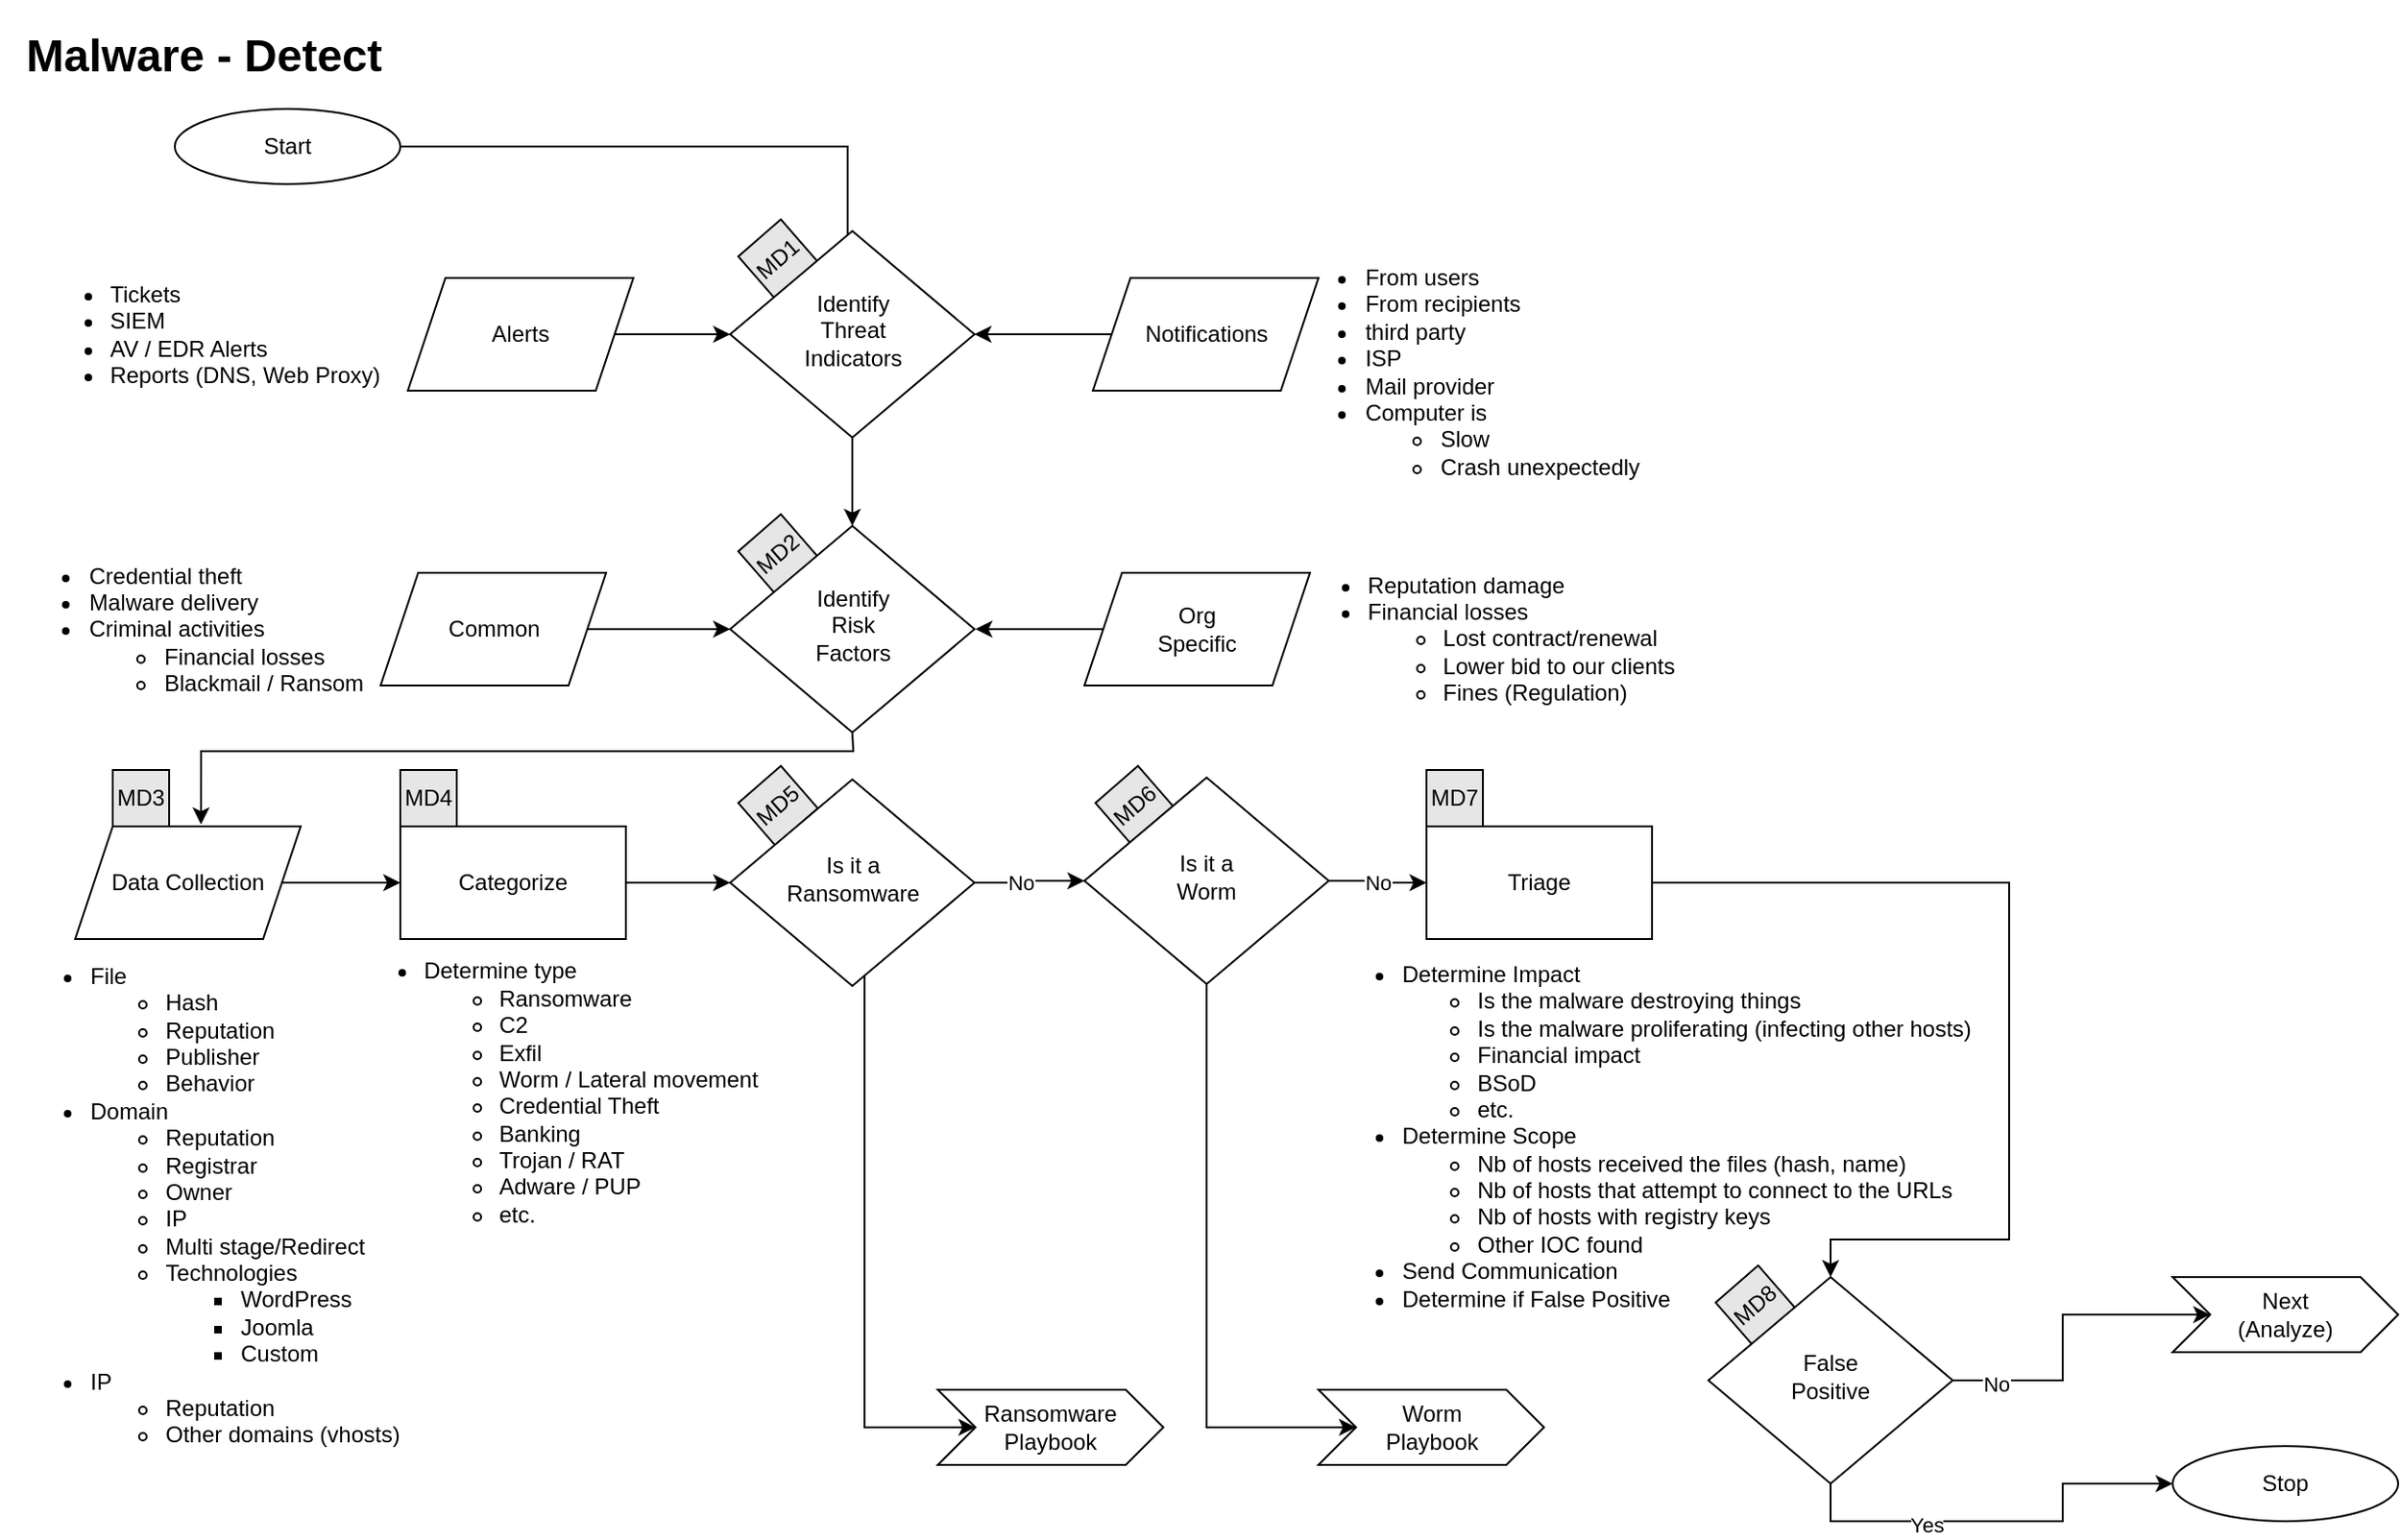 <mxfile version="14.6.13" type="device" pages="5"><diagram id="f1CP5CrIptBPpbaTYtBh" name="Detect"><mxGraphModel dx="1186" dy="767" grid="1" gridSize="10" guides="1" tooltips="1" connect="1" arrows="1" fold="1" page="1" pageScale="1" pageWidth="1169" pageHeight="827" math="0" shadow="0"><root><mxCell id="0"/><mxCell id="1" parent="0"/><mxCell id="esd4UpLZN25uhuu8fIzK-5" value="&lt;div&gt;MD8&lt;/div&gt;" style="whiteSpace=wrap;html=1;aspect=fixed;fillColor=#E6E6E6;rotation=319;" parent="1" vertex="1"><mxGeometry x="920" y="680" width="30" height="30" as="geometry"/></mxCell><mxCell id="esd4UpLZN25uhuu8fIzK-4" value="&lt;div&gt;MD6&lt;/div&gt;" style="whiteSpace=wrap;html=1;aspect=fixed;fillColor=#E6E6E6;rotation=319;" parent="1" vertex="1"><mxGeometry x="590" y="414" width="30" height="30" as="geometry"/></mxCell><mxCell id="esd4UpLZN25uhuu8fIzK-3" value="&lt;div&gt;MD5&lt;/div&gt;" style="whiteSpace=wrap;html=1;aspect=fixed;fillColor=#E6E6E6;rotation=319;" parent="1" vertex="1"><mxGeometry x="400" y="414" width="30" height="30" as="geometry"/></mxCell><mxCell id="esd4UpLZN25uhuu8fIzK-2" value="&lt;div&gt;MD2&lt;/div&gt;" style="whiteSpace=wrap;html=1;aspect=fixed;fillColor=#E6E6E6;rotation=319;" parent="1" vertex="1"><mxGeometry x="400" y="280" width="30" height="30" as="geometry"/></mxCell><mxCell id="esd4UpLZN25uhuu8fIzK-1" value="MD1" style="whiteSpace=wrap;html=1;aspect=fixed;fillColor=#E6E6E6;rotation=319;" parent="1" vertex="1"><mxGeometry x="400" y="123" width="30" height="30" as="geometry"/></mxCell><mxCell id="C5JkdgllxXMCtKc6Z_Wp-1" value="Start" style="ellipse;whiteSpace=wrap;html=1;" parent="1" vertex="1"><mxGeometry x="94" y="58" width="120" height="40" as="geometry"/></mxCell><mxCell id="C5JkdgllxXMCtKc6Z_Wp-2" style="edgeStyle=orthogonalEdgeStyle;rounded=0;orthogonalLoop=1;jettySize=auto;html=1;exitX=0.5;exitY=1;exitDx=0;exitDy=0;" parent="1" source="C5JkdgllxXMCtKc6Z_Wp-1" target="C5JkdgllxXMCtKc6Z_Wp-1" edge="1"><mxGeometry relative="1" as="geometry"/></mxCell><mxCell id="C5JkdgllxXMCtKc6Z_Wp-3" value="" style="edgeStyle=orthogonalEdgeStyle;rounded=0;orthogonalLoop=1;jettySize=auto;html=1;entryX=0;entryY=0.5;entryDx=0;entryDy=0;" parent="1" source="C5JkdgllxXMCtKc6Z_Wp-4" target="C5JkdgllxXMCtKc6Z_Wp-29" edge="1"><mxGeometry relative="1" as="geometry"><mxPoint x="402" y="178" as="targetPoint"/></mxGeometry></mxCell><mxCell id="C5JkdgllxXMCtKc6Z_Wp-4" value="Alerts" style="shape=parallelogram;perimeter=parallelogramPerimeter;whiteSpace=wrap;html=1;fixedSize=1;" parent="1" vertex="1"><mxGeometry x="218" y="148" width="120" height="60" as="geometry"/></mxCell><mxCell id="C5JkdgllxXMCtKc6Z_Wp-5" value="" style="edgeStyle=orthogonalEdgeStyle;rounded=0;orthogonalLoop=1;jettySize=auto;html=1;entryX=1;entryY=0.5;entryDx=0;entryDy=0;" parent="1" source="C5JkdgllxXMCtKc6Z_Wp-6" target="C5JkdgllxXMCtKc6Z_Wp-29" edge="1"><mxGeometry relative="1" as="geometry"><mxPoint x="502" y="178" as="targetPoint"/></mxGeometry></mxCell><mxCell id="C5JkdgllxXMCtKc6Z_Wp-6" value="Notifications" style="shape=parallelogram;perimeter=parallelogramPerimeter;whiteSpace=wrap;html=1;fixedSize=1;" parent="1" vertex="1"><mxGeometry x="582.5" y="148" width="120" height="60" as="geometry"/></mxCell><mxCell id="C5JkdgllxXMCtKc6Z_Wp-7" value="" style="endArrow=classic;html=1;entryX=0.5;entryY=0;entryDx=0;entryDy=0;exitX=1;exitY=0.5;exitDx=0;exitDy=0;rounded=0;" parent="1" source="C5JkdgllxXMCtKc6Z_Wp-1" edge="1"><mxGeometry width="50" height="50" relative="1" as="geometry"><mxPoint x="184" y="158" as="sourcePoint"/><mxPoint x="452" y="138" as="targetPoint"/><Array as="points"><mxPoint x="452" y="78"/></Array></mxGeometry></mxCell><mxCell id="C5JkdgllxXMCtKc6Z_Wp-8" value="" style="edgeStyle=orthogonalEdgeStyle;rounded=0;orthogonalLoop=1;jettySize=auto;html=1;entryX=0;entryY=0.5;entryDx=0;entryDy=0;" parent="1" source="C5JkdgllxXMCtKc6Z_Wp-9" target="C5JkdgllxXMCtKc6Z_Wp-30" edge="1"><mxGeometry relative="1" as="geometry"><mxPoint x="397.5" y="335" as="targetPoint"/></mxGeometry></mxCell><mxCell id="C5JkdgllxXMCtKc6Z_Wp-9" value="Common" style="shape=parallelogram;perimeter=parallelogramPerimeter;whiteSpace=wrap;html=1;fixedSize=1;" parent="1" vertex="1"><mxGeometry x="203.5" y="305" width="120" height="60" as="geometry"/></mxCell><mxCell id="C5JkdgllxXMCtKc6Z_Wp-10" value="" style="edgeStyle=orthogonalEdgeStyle;rounded=0;orthogonalLoop=1;jettySize=auto;html=1;" parent="1" source="C5JkdgllxXMCtKc6Z_Wp-11" edge="1"><mxGeometry relative="1" as="geometry"><mxPoint x="520" y="335" as="targetPoint"/></mxGeometry></mxCell><mxCell id="C5JkdgllxXMCtKc6Z_Wp-11" value="Org&lt;br&gt;&lt;div&gt;Specific&lt;/div&gt;" style="shape=parallelogram;perimeter=parallelogramPerimeter;whiteSpace=wrap;html=1;fixedSize=1;" parent="1" vertex="1"><mxGeometry x="578" y="305" width="120" height="60" as="geometry"/></mxCell><mxCell id="C5JkdgllxXMCtKc6Z_Wp-12" value="" style="edgeStyle=orthogonalEdgeStyle;rounded=0;orthogonalLoop=1;jettySize=auto;html=1;" parent="1" source="C5JkdgllxXMCtKc6Z_Wp-13" target="C5JkdgllxXMCtKc6Z_Wp-15" edge="1"><mxGeometry relative="1" as="geometry"/></mxCell><mxCell id="C5JkdgllxXMCtKc6Z_Wp-13" value="Data Collection" style="shape=parallelogram;perimeter=parallelogramPerimeter;whiteSpace=wrap;html=1;fixedSize=1;" parent="1" vertex="1"><mxGeometry x="41" y="440" width="120" height="60" as="geometry"/></mxCell><mxCell id="Al-oGOezYDdEX3SkAB4i-3" value="" style="edgeStyle=orthogonalEdgeStyle;rounded=0;orthogonalLoop=1;jettySize=auto;html=1;" parent="1" source="C5JkdgllxXMCtKc6Z_Wp-15" target="Al-oGOezYDdEX3SkAB4i-1" edge="1"><mxGeometry relative="1" as="geometry"/></mxCell><mxCell id="C5JkdgllxXMCtKc6Z_Wp-15" value="Categorize" style="whiteSpace=wrap;html=1;" parent="1" vertex="1"><mxGeometry x="214" y="440" width="120" height="60" as="geometry"/></mxCell><mxCell id="C5JkdgllxXMCtKc6Z_Wp-16" value="" style="edgeStyle=orthogonalEdgeStyle;rounded=0;orthogonalLoop=1;jettySize=auto;html=1;" parent="1" source="C5JkdgllxXMCtKc6Z_Wp-17" target="Bch8j9x6-rfeEjRWOTjW-6" edge="1"><mxGeometry relative="1" as="geometry"><mxPoint x="940.5" y="470" as="targetPoint"/><Array as="points"><mxPoint x="1070" y="470"/><mxPoint x="1070" y="660"/><mxPoint x="975" y="660"/></Array></mxGeometry></mxCell><mxCell id="C5JkdgllxXMCtKc6Z_Wp-17" value="Triage" style="whiteSpace=wrap;html=1;" parent="1" vertex="1"><mxGeometry x="760" y="440" width="120" height="60" as="geometry"/></mxCell><mxCell id="C5JkdgllxXMCtKc6Z_Wp-18" value="&lt;h1&gt;Malware - Detect&lt;br&gt;&lt;/h1&gt;" style="text;html=1;strokeColor=none;fillColor=none;spacing=5;spacingTop=-20;whiteSpace=wrap;overflow=hidden;rounded=0;" parent="1" vertex="1"><mxGeometry x="10" y="10" width="260" height="40" as="geometry"/></mxCell><mxCell id="C5JkdgllxXMCtKc6Z_Wp-20" value="" style="endArrow=classic;html=1;exitX=0.5;exitY=1;exitDx=0;exitDy=0;entryX=0.558;entryY=-0.017;entryDx=0;entryDy=0;entryPerimeter=0;rounded=0;" parent="1" source="C5JkdgllxXMCtKc6Z_Wp-30" target="C5JkdgllxXMCtKc6Z_Wp-13" edge="1"><mxGeometry width="50" height="50" relative="1" as="geometry"><mxPoint x="447.5" y="375" as="sourcePoint"/><mxPoint x="489.5" y="365" as="targetPoint"/><Array as="points"><mxPoint x="455" y="400"/><mxPoint x="256" y="400"/><mxPoint x="108" y="400"/></Array></mxGeometry></mxCell><mxCell id="C5JkdgllxXMCtKc6Z_Wp-21" value="&lt;div align=&quot;left&quot;&gt;&lt;ul&gt;&lt;li&gt;Tickets&lt;/li&gt;&lt;li&gt;&lt;span style=&quot;text-align: center&quot;&gt;SIEM&lt;/span&gt;&lt;/li&gt;&lt;li&gt;&lt;span style=&quot;text-align: center&quot;&gt;AV / EDR Alerts&lt;/span&gt;&lt;br&gt;&lt;/li&gt;&lt;li&gt;&lt;span style=&quot;text-align: center&quot;&gt;Reports (DNS, Web Proxy)&lt;/span&gt;&lt;br&gt;&lt;/li&gt;&lt;/ul&gt;&lt;/div&gt;" style="text;html=1;resizable=0;autosize=1;align=center;verticalAlign=middle;points=[];fillColor=none;strokeColor=none;rounded=0;" parent="1" vertex="1"><mxGeometry x="11" y="133" width="200" height="90" as="geometry"/></mxCell><mxCell id="C5JkdgllxXMCtKc6Z_Wp-22" value="&lt;div align=&quot;left&quot;&gt;&lt;ul&gt;&lt;li&gt;From users&lt;br&gt;&lt;/li&gt;&lt;li&gt;From recipients&lt;br&gt;&lt;/li&gt;&lt;li&gt;third party&lt;br&gt;&lt;/li&gt;&lt;li&gt;ISP &lt;br&gt;&lt;/li&gt;&lt;li&gt;Mail provider&lt;/li&gt;&lt;li&gt;Computer is&lt;/li&gt;&lt;ul&gt;&lt;li&gt;Slow&lt;/li&gt;&lt;li&gt;Crash unexpectedly&lt;/li&gt;&lt;/ul&gt;&lt;/ul&gt;&lt;/div&gt;" style="text;html=1;resizable=0;autosize=1;align=center;verticalAlign=middle;points=[];fillColor=none;strokeColor=none;rounded=0;" parent="1" vertex="1"><mxGeometry x="680" y="128" width="200" height="140" as="geometry"/></mxCell><mxCell id="C5JkdgllxXMCtKc6Z_Wp-23" value="&lt;div align=&quot;left&quot;&gt;&lt;ul&gt;&lt;li&gt;Credential theft&lt;br&gt;&lt;/li&gt;&lt;li&gt;Malware delivery&lt;br&gt;&lt;/li&gt;&lt;li&gt;Criminal activities&lt;br&gt;&lt;/li&gt;&lt;ul&gt;&lt;li&gt;Financial losses &lt;br&gt;&lt;/li&gt;&lt;li&gt;Blackmail / Ransom&lt;br&gt;&lt;/li&gt;&lt;/ul&gt;&lt;/ul&gt;&lt;/div&gt;" style="text;html=1;resizable=0;autosize=1;align=center;verticalAlign=middle;points=[];fillColor=none;strokeColor=none;rounded=0;" parent="1" vertex="1"><mxGeometry x="1" y="285" width="200" height="100" as="geometry"/></mxCell><mxCell id="C5JkdgllxXMCtKc6Z_Wp-24" value="&lt;div align=&quot;left&quot;&gt;&lt;ul&gt;&lt;li&gt;Reputation damage&lt;br&gt;&lt;/li&gt;&lt;li&gt;Financial losses&lt;/li&gt;&lt;ul&gt;&lt;li&gt;Lost contract/renewal&lt;/li&gt;&lt;li&gt;Lower bid to our clients&lt;br&gt;&lt;/li&gt;&lt;li&gt;Fines (Regulation)&lt;/li&gt;&lt;/ul&gt;&lt;/ul&gt;&lt;/div&gt;" style="text;html=1;resizable=0;autosize=1;align=center;verticalAlign=middle;points=[];fillColor=none;strokeColor=none;rounded=0;" parent="1" vertex="1"><mxGeometry x="680" y="290" width="220" height="100" as="geometry"/></mxCell><mxCell id="C5JkdgllxXMCtKc6Z_Wp-25" value="&lt;div align=&quot;left&quot;&gt;&lt;ul&gt;&lt;li&gt;Determine type&lt;/li&gt;&lt;ul&gt;&lt;li&gt;Ransomware&lt;/li&gt;&lt;li&gt;C2&lt;/li&gt;&lt;li&gt;Exfil&lt;/li&gt;&lt;li&gt;Worm / Lateral movement&lt;/li&gt;&lt;li&gt;Credential Theft&lt;/li&gt;&lt;li&gt;Banking &lt;br&gt;&lt;/li&gt;&lt;li&gt;Trojan / RAT&lt;/li&gt;&lt;li&gt;Adware / PUP&lt;br&gt;&lt;/li&gt;&lt;li&gt;etc.&lt;br&gt;&lt;/li&gt;&lt;/ul&gt;&lt;br&gt;&lt;/ul&gt;&lt;/div&gt;" style="text;html=1;resizable=0;autosize=1;align=center;verticalAlign=middle;points=[];fillColor=none;strokeColor=none;rounded=0;" parent="1" vertex="1"><mxGeometry x="180" y="499" width="230" height="180" as="geometry"/></mxCell><mxCell id="C5JkdgllxXMCtKc6Z_Wp-26" value="&lt;div align=&quot;left&quot;&gt;&lt;ul&gt;&lt;li&gt;Determine Impact&lt;/li&gt;&lt;ul&gt;&lt;li&gt;Is the malware destroying things&lt;/li&gt;&lt;li&gt;Is the malware proliferating (infecting other hosts)&lt;br&gt;&lt;/li&gt;&lt;li&gt;Financial impact&lt;/li&gt;&lt;li&gt;BSoD&lt;/li&gt;&lt;li&gt;etc.&lt;br&gt;&lt;/li&gt;&lt;/ul&gt;&lt;li&gt;Determine Scope&lt;br&gt;&lt;/li&gt;&lt;ul&gt;&lt;li&gt;Nb of hosts received the files (hash, name)&lt;br&gt;&lt;/li&gt;&lt;li&gt;Nb of hosts that attempt to connect to the URLs&lt;/li&gt;&lt;li&gt;Nb of hosts with registry keys&lt;/li&gt;&lt;li&gt;Other IOC found&lt;/li&gt;&lt;/ul&gt;&lt;li&gt;Send Communication&lt;/li&gt;&lt;li&gt;Determine if False Positive&lt;br&gt;&lt;/li&gt;&lt;/ul&gt;&lt;/div&gt;" style="text;html=1;resizable=0;autosize=1;align=center;verticalAlign=middle;points=[];fillColor=none;strokeColor=none;rounded=0;" parent="1" vertex="1"><mxGeometry x="698" y="500" width="360" height="210" as="geometry"/></mxCell><mxCell id="C5JkdgllxXMCtKc6Z_Wp-27" value="&lt;div align=&quot;left&quot;&gt;&lt;ul&gt;&lt;li&gt;File&lt;/li&gt;&lt;ul&gt;&lt;li&gt;Hash&lt;/li&gt;&lt;li&gt;Reputation&lt;/li&gt;&lt;li&gt;Publisher&lt;/li&gt;&lt;li&gt;Behavior&lt;br&gt;&lt;/li&gt;&lt;/ul&gt;&lt;li&gt;Domain&lt;/li&gt;&lt;ul&gt;&lt;li&gt;Reputation&lt;/li&gt;&lt;li&gt;Registrar&lt;/li&gt;&lt;li&gt;Owner&lt;/li&gt;&lt;li&gt;IP&lt;/li&gt;&lt;li&gt;Multi stage/Redirect&lt;/li&gt;&lt;li&gt;Technologies&lt;/li&gt;&lt;ul&gt;&lt;li&gt;WordPress&lt;/li&gt;&lt;li&gt;Joomla&lt;/li&gt;&lt;li&gt;Custom&lt;br&gt;&lt;/li&gt;&lt;/ul&gt;&lt;/ul&gt;&lt;li&gt;IP&lt;/li&gt;&lt;ul&gt;&lt;li&gt;Reputation&lt;/li&gt;&lt;li&gt;Other domains (vhosts)&lt;/li&gt;&lt;/ul&gt;&lt;br&gt;&lt;/ul&gt;&lt;/div&gt;" style="text;html=1;resizable=0;autosize=1;align=center;verticalAlign=middle;points=[];fillColor=none;strokeColor=none;rounded=0;" parent="1" vertex="1"><mxGeometry x="1" y="499" width="220" height="300" as="geometry"/></mxCell><mxCell id="C5JkdgllxXMCtKc6Z_Wp-28" value="" style="edgeStyle=orthogonalEdgeStyle;rounded=0;orthogonalLoop=1;jettySize=auto;html=1;" parent="1" source="C5JkdgllxXMCtKc6Z_Wp-29" target="C5JkdgllxXMCtKc6Z_Wp-30" edge="1"><mxGeometry relative="1" as="geometry"/></mxCell><mxCell id="C5JkdgllxXMCtKc6Z_Wp-29" value="Identify &lt;br&gt;&lt;div&gt;Threat &lt;br&gt;&lt;/div&gt;&lt;div&gt;Indicators&lt;/div&gt;" style="rhombus;whiteSpace=wrap;html=1;shadow=0;fontFamily=Helvetica;fontSize=12;align=center;strokeWidth=1;spacing=6;spacingTop=-4;" parent="1" vertex="1"><mxGeometry x="389.5" y="123" width="130" height="110" as="geometry"/></mxCell><mxCell id="C5JkdgllxXMCtKc6Z_Wp-30" value="Identify &lt;br&gt;&lt;div&gt;Risk&lt;br&gt;&lt;/div&gt;&lt;div&gt;Factors&lt;/div&gt;" style="rhombus;whiteSpace=wrap;html=1;shadow=0;fontFamily=Helvetica;fontSize=12;align=center;strokeWidth=1;spacing=6;spacingTop=-4;" parent="1" vertex="1"><mxGeometry x="389.5" y="280" width="130" height="110" as="geometry"/></mxCell><mxCell id="Al-oGOezYDdEX3SkAB4i-4" value="" style="edgeStyle=orthogonalEdgeStyle;rounded=0;orthogonalLoop=1;jettySize=auto;html=1;" parent="1" source="Al-oGOezYDdEX3SkAB4i-1" target="Al-oGOezYDdEX3SkAB4i-2" edge="1"><mxGeometry relative="1" as="geometry"/></mxCell><mxCell id="Al-oGOezYDdEX3SkAB4i-6" value="No" style="edgeLabel;html=1;align=center;verticalAlign=middle;resizable=0;points=[];" parent="Al-oGOezYDdEX3SkAB4i-4" vertex="1" connectable="0"><mxGeometry x="0.048" y="6" relative="1" as="geometry"><mxPoint x="-6" y="7" as="offset"/></mxGeometry></mxCell><mxCell id="Al-oGOezYDdEX3SkAB4i-9" style="edgeStyle=orthogonalEdgeStyle;rounded=0;orthogonalLoop=1;jettySize=auto;html=1;entryX=0;entryY=0.5;entryDx=0;entryDy=0;" parent="1" source="Al-oGOezYDdEX3SkAB4i-1" target="Al-oGOezYDdEX3SkAB4i-8" edge="1"><mxGeometry relative="1" as="geometry"><Array as="points"><mxPoint x="461" y="760"/></Array></mxGeometry></mxCell><mxCell id="Al-oGOezYDdEX3SkAB4i-1" value="&lt;div&gt;Is it a &lt;br&gt;&lt;/div&gt;&lt;div&gt;Ransomware&lt;br&gt;&lt;/div&gt;" style="rhombus;whiteSpace=wrap;html=1;shadow=0;fontFamily=Helvetica;fontSize=12;align=center;strokeWidth=1;spacing=6;spacingTop=-4;" parent="1" vertex="1"><mxGeometry x="389.5" y="415" width="130" height="110" as="geometry"/></mxCell><mxCell id="Al-oGOezYDdEX3SkAB4i-5" value="No" style="edgeStyle=orthogonalEdgeStyle;rounded=0;orthogonalLoop=1;jettySize=auto;html=1;exitX=1;exitY=0.5;exitDx=0;exitDy=0;" parent="1" source="Al-oGOezYDdEX3SkAB4i-2" target="C5JkdgllxXMCtKc6Z_Wp-17" edge="1"><mxGeometry relative="1" as="geometry"/></mxCell><mxCell id="Al-oGOezYDdEX3SkAB4i-10" style="edgeStyle=orthogonalEdgeStyle;rounded=0;orthogonalLoop=1;jettySize=auto;html=1;exitX=0.5;exitY=1;exitDx=0;exitDy=0;entryX=0;entryY=0.5;entryDx=0;entryDy=0;" parent="1" source="Al-oGOezYDdEX3SkAB4i-2" target="Al-oGOezYDdEX3SkAB4i-7" edge="1"><mxGeometry relative="1" as="geometry"><Array as="points"><mxPoint x="643" y="760"/></Array></mxGeometry></mxCell><mxCell id="Al-oGOezYDdEX3SkAB4i-2" value="&lt;div&gt;Is it a&lt;/div&gt;&lt;div&gt;Worm&lt;br&gt;&lt;/div&gt;" style="rhombus;whiteSpace=wrap;html=1;shadow=0;fontFamily=Helvetica;fontSize=12;align=center;strokeWidth=1;spacing=6;spacingTop=-4;" parent="1" vertex="1"><mxGeometry x="578" y="414" width="130" height="110" as="geometry"/></mxCell><mxCell id="Al-oGOezYDdEX3SkAB4i-7" value="&lt;div&gt;Worm&lt;/div&gt;&lt;div&gt;Playbook&lt;br&gt;&lt;/div&gt;" style="shape=step;perimeter=stepPerimeter;whiteSpace=wrap;html=1;fixedSize=1;" parent="1" vertex="1"><mxGeometry x="702.5" y="740" width="120" height="40" as="geometry"/></mxCell><mxCell id="Al-oGOezYDdEX3SkAB4i-8" value="&lt;div&gt;Ransomware&lt;/div&gt;&lt;div&gt;Playbook&lt;br&gt;&lt;/div&gt;" style="shape=step;perimeter=stepPerimeter;whiteSpace=wrap;html=1;fixedSize=1;" parent="1" vertex="1"><mxGeometry x="500" y="740" width="120" height="40" as="geometry"/></mxCell><mxCell id="Bch8j9x6-rfeEjRWOTjW-1" value="Next&lt;br&gt;(Analyze)" style="shape=step;perimeter=stepPerimeter;whiteSpace=wrap;html=1;fixedSize=1;" parent="1" vertex="1"><mxGeometry x="1157" y="680" width="120" height="40" as="geometry"/></mxCell><mxCell id="Bch8j9x6-rfeEjRWOTjW-2" style="edgeStyle=orthogonalEdgeStyle;rounded=0;orthogonalLoop=1;jettySize=auto;html=1;exitX=1;exitY=0.5;exitDx=0;exitDy=0;entryX=0;entryY=0.5;entryDx=0;entryDy=0;" parent="1" source="Bch8j9x6-rfeEjRWOTjW-6" target="Bch8j9x6-rfeEjRWOTjW-1" edge="1"><mxGeometry relative="1" as="geometry"/></mxCell><mxCell id="Bch8j9x6-rfeEjRWOTjW-3" value="No" style="edgeLabel;html=1;align=center;verticalAlign=middle;resizable=0;points=[];" parent="Bch8j9x6-rfeEjRWOTjW-2" vertex="1" connectable="0"><mxGeometry x="-0.733" y="-2" relative="1" as="geometry"><mxPoint as="offset"/></mxGeometry></mxCell><mxCell id="Bch8j9x6-rfeEjRWOTjW-4" style="edgeStyle=orthogonalEdgeStyle;rounded=0;orthogonalLoop=1;jettySize=auto;html=1;exitX=0.5;exitY=1;exitDx=0;exitDy=0;entryX=0;entryY=0.5;entryDx=0;entryDy=0;" parent="1" source="Bch8j9x6-rfeEjRWOTjW-6" target="Bch8j9x6-rfeEjRWOTjW-7" edge="1"><mxGeometry relative="1" as="geometry"/></mxCell><mxCell id="Bch8j9x6-rfeEjRWOTjW-5" value="Yes" style="edgeLabel;html=1;align=center;verticalAlign=middle;resizable=0;points=[];" parent="Bch8j9x6-rfeEjRWOTjW-4" vertex="1" connectable="0"><mxGeometry x="-0.366" y="-2" relative="1" as="geometry"><mxPoint as="offset"/></mxGeometry></mxCell><mxCell id="Bch8j9x6-rfeEjRWOTjW-6" value="&lt;div&gt;False &lt;br&gt;&lt;/div&gt;&lt;div&gt;Positive&lt;br&gt;&lt;/div&gt;" style="rhombus;whiteSpace=wrap;html=1;shadow=0;fontFamily=Helvetica;fontSize=12;align=center;strokeWidth=1;spacing=6;spacingTop=-4;" parent="1" vertex="1"><mxGeometry x="910" y="680" width="130" height="110" as="geometry"/></mxCell><mxCell id="Bch8j9x6-rfeEjRWOTjW-7" value="&lt;div&gt;Stop&lt;/div&gt;" style="ellipse;whiteSpace=wrap;html=1;" parent="1" vertex="1"><mxGeometry x="1157" y="770" width="120" height="40" as="geometry"/></mxCell><mxCell id="esd4UpLZN25uhuu8fIzK-6" value="MD4" style="whiteSpace=wrap;html=1;aspect=fixed;fillColor=#E6E6E6;rotation=0;" parent="1" vertex="1"><mxGeometry x="214" y="410" width="30" height="30" as="geometry"/></mxCell><mxCell id="esd4UpLZN25uhuu8fIzK-7" value="MD7" style="whiteSpace=wrap;html=1;aspect=fixed;fillColor=#E6E6E6;rotation=0;" parent="1" vertex="1"><mxGeometry x="760" y="410" width="30" height="30" as="geometry"/></mxCell><mxCell id="esd4UpLZN25uhuu8fIzK-8" value="MD3" style="whiteSpace=wrap;html=1;aspect=fixed;fillColor=#E6E6E6;rotation=0;" parent="1" vertex="1"><mxGeometry x="61" y="410" width="30" height="30" as="geometry"/></mxCell></root></mxGraphModel></diagram><diagram id="bYeYOxdRu02tDJE9bhLl" name="Analyze"><mxGraphModel dx="1186" dy="767" grid="1" gridSize="10" guides="1" tooltips="1" connect="1" arrows="1" fold="1" page="1" pageScale="1" pageWidth="1169" pageHeight="827" math="0" shadow="0"><root><mxCell id="AIxGSCiM-Fmt9LvVJHG_-0"/><mxCell id="AIxGSCiM-Fmt9LvVJHG_-1" parent="AIxGSCiM-Fmt9LvVJHG_-0"/><mxCell id="XJrqP7T2VFvas0zgwgeJ-5" value="&lt;div style=&quot;font-size: 10px;&quot;&gt;MA12&lt;/div&gt;" style="whiteSpace=wrap;html=1;aspect=fixed;fillColor=#E6E6E6;rotation=319;fontSize=10;" parent="AIxGSCiM-Fmt9LvVJHG_-1" vertex="1"><mxGeometry x="140" y="725" width="30" height="30" as="geometry"/></mxCell><mxCell id="XJrqP7T2VFvas0zgwgeJ-0" value="&lt;div style=&quot;font-size: 12px;&quot;&gt;MA2&lt;/div&gt;" style="whiteSpace=wrap;html=1;aspect=fixed;fillColor=#E6E6E6;rotation=319;fontSize=12;" parent="AIxGSCiM-Fmt9LvVJHG_-1" vertex="1"><mxGeometry x="323" y="40" width="30" height="30" as="geometry"/></mxCell><mxCell id="XJrqP7T2VFvas0zgwgeJ-4" value="&lt;div style=&quot;font-size: 10px;&quot;&gt;MA11&lt;/div&gt;" style="whiteSpace=wrap;html=1;aspect=fixed;fillColor=#E6E6E6;rotation=319;fontSize=10;" parent="AIxGSCiM-Fmt9LvVJHG_-1" vertex="1"><mxGeometry x="310" y="557" width="30" height="30" as="geometry"/></mxCell><mxCell id="XJrqP7T2VFvas0zgwgeJ-3" value="&lt;div style=&quot;font-size: 12px;&quot;&gt;MA9&lt;/div&gt;" style="whiteSpace=wrap;html=1;aspect=fixed;fillColor=#E6E6E6;rotation=319;fontSize=12;" parent="AIxGSCiM-Fmt9LvVJHG_-1" vertex="1"><mxGeometry x="500" y="354" width="30" height="30" as="geometry"/></mxCell><mxCell id="AIxGSCiM-Fmt9LvVJHG_-2" style="edgeStyle=orthogonalEdgeStyle;rounded=0;orthogonalLoop=1;jettySize=auto;html=1;exitX=0.5;exitY=1;exitDx=0;exitDy=0;" parent="AIxGSCiM-Fmt9LvVJHG_-1" edge="1"><mxGeometry relative="1" as="geometry"><mxPoint x="80" y="100" as="sourcePoint"/><mxPoint x="80" y="100" as="targetPoint"/></mxGeometry></mxCell><mxCell id="JmSlJOvxeKhEs41dbQwB-3" style="edgeStyle=orthogonalEdgeStyle;rounded=0;orthogonalLoop=1;jettySize=auto;html=1;exitX=0;exitY=0.5;exitDx=0;exitDy=0;entryX=1;entryY=0.5;entryDx=0;entryDy=0;" parent="AIxGSCiM-Fmt9LvVJHG_-1" source="AIxGSCiM-Fmt9LvVJHG_-4" target="AIxGSCiM-Fmt9LvVJHG_-25" edge="1"><mxGeometry relative="1" as="geometry"/></mxCell><mxCell id="JmSlJOvxeKhEs41dbQwB-6" value="No" style="edgeLabel;html=1;align=center;verticalAlign=middle;resizable=0;points=[];" parent="JmSlJOvxeKhEs41dbQwB-3" vertex="1" connectable="0"><mxGeometry x="-0.145" y="-1" relative="1" as="geometry"><mxPoint as="offset"/></mxGeometry></mxCell><mxCell id="JmSlJOvxeKhEs41dbQwB-7" style="edgeStyle=orthogonalEdgeStyle;rounded=0;orthogonalLoop=1;jettySize=auto;html=1;exitX=0.5;exitY=1;exitDx=0;exitDy=0;entryX=1;entryY=0.5;entryDx=0;entryDy=0;" parent="AIxGSCiM-Fmt9LvVJHG_-1" source="AIxGSCiM-Fmt9LvVJHG_-4" target="9RH_LA59GppCGWDuqVye-3" edge="1"><mxGeometry relative="1" as="geometry"/></mxCell><mxCell id="JmSlJOvxeKhEs41dbQwB-8" value="Yes" style="edgeLabel;html=1;align=center;verticalAlign=middle;resizable=0;points=[];" parent="JmSlJOvxeKhEs41dbQwB-7" vertex="1" connectable="0"><mxGeometry x="-0.8" y="1" relative="1" as="geometry"><mxPoint as="offset"/></mxGeometry></mxCell><mxCell id="AIxGSCiM-Fmt9LvVJHG_-4" value="&lt;div&gt;All Affected &lt;br&gt;&lt;/div&gt;&lt;div&gt;Enpoints &lt;br&gt;&lt;/div&gt;&lt;div&gt;ID'ed&lt;/div&gt;" style="rhombus;whiteSpace=wrap;html=1;shadow=0;fontFamily=Helvetica;fontSize=12;align=center;strokeWidth=1;spacing=6;spacingTop=-4;" parent="AIxGSCiM-Fmt9LvVJHG_-1" vertex="1"><mxGeometry x="490" y="354" width="130" height="110" as="geometry"/></mxCell><mxCell id="AIxGSCiM-Fmt9LvVJHG_-5" value="" style="endArrow=classic;html=1;entryX=0.5;entryY=0;entryDx=0;entryDy=0;exitX=1;exitY=0.5;exitDx=0;exitDy=0;rounded=0;" parent="AIxGSCiM-Fmt9LvVJHG_-1" target="AIxGSCiM-Fmt9LvVJHG_-11" edge="1"><mxGeometry width="50" height="50" relative="1" as="geometry"><mxPoint x="140" y="80" as="sourcePoint"/><mxPoint x="160" y="110" as="targetPoint"/><Array as="points"><mxPoint x="200" y="80"/></Array></mxGeometry></mxCell><mxCell id="AIxGSCiM-Fmt9LvVJHG_-8" value="&lt;h1&gt;Malware - Analyze&lt;br&gt;&lt;/h1&gt;" style="text;html=1;strokeColor=none;fillColor=none;spacing=5;spacingTop=-20;whiteSpace=wrap;overflow=hidden;rounded=0;" parent="AIxGSCiM-Fmt9LvVJHG_-1" vertex="1"><mxGeometry x="10" y="10" width="260" height="40" as="geometry"/></mxCell><mxCell id="AIxGSCiM-Fmt9LvVJHG_-9" value="&lt;div&gt;Next&lt;/div&gt;(Contain)" style="shape=step;perimeter=stepPerimeter;whiteSpace=wrap;html=1;fixedSize=1;" parent="AIxGSCiM-Fmt9LvVJHG_-1" vertex="1"><mxGeometry x="1015" y="940" width="120" height="40" as="geometry"/></mxCell><mxCell id="AIxGSCiM-Fmt9LvVJHG_-10" value="&lt;div&gt;Previous&lt;/div&gt;(Detect)" style="shape=step;perimeter=stepPerimeter;whiteSpace=wrap;html=1;fixedSize=1;" parent="AIxGSCiM-Fmt9LvVJHG_-1" vertex="1"><mxGeometry x="24" y="60" width="120" height="40" as="geometry"/></mxCell><mxCell id="F1fCq8_vnOOZPUhWpnB9-5" style="edgeStyle=orthogonalEdgeStyle;rounded=0;orthogonalLoop=1;jettySize=auto;html=1;exitX=1;exitY=0.5;exitDx=0;exitDy=0;entryX=0;entryY=0.5;entryDx=0;entryDy=0;" parent="AIxGSCiM-Fmt9LvVJHG_-1" source="AIxGSCiM-Fmt9LvVJHG_-11" target="F1fCq8_vnOOZPUhWpnB9-2" edge="1"><mxGeometry relative="1" as="geometry"/></mxCell><mxCell id="AIxGSCiM-Fmt9LvVJHG_-11" value="Verify" style="whiteSpace=wrap;html=1;" parent="AIxGSCiM-Fmt9LvVJHG_-1" vertex="1"><mxGeometry x="140" y="200" width="120" height="60" as="geometry"/></mxCell><mxCell id="KOtJjVJxmlGmEETttb1B-6" style="edgeStyle=orthogonalEdgeStyle;rounded=0;orthogonalLoop=1;jettySize=auto;html=1;exitX=1;exitY=0.5;exitDx=0;exitDy=0;entryX=0;entryY=0.5;entryDx=0;entryDy=0;" parent="AIxGSCiM-Fmt9LvVJHG_-1" source="AIxGSCiM-Fmt9LvVJHG_-13" target="9RH_LA59GppCGWDuqVye-4" edge="1"><mxGeometry relative="1" as="geometry"/></mxCell><mxCell id="AIxGSCiM-Fmt9LvVJHG_-13" value="Indentify&lt;br&gt;IOCs" style="whiteSpace=wrap;html=1;" parent="AIxGSCiM-Fmt9LvVJHG_-1" vertex="1"><mxGeometry x="320" y="200" width="120" height="60" as="geometry"/></mxCell><mxCell id="JmSlJOvxeKhEs41dbQwB-10" style="edgeStyle=orthogonalEdgeStyle;rounded=0;orthogonalLoop=1;jettySize=auto;html=1;exitX=1;exitY=0.5;exitDx=0;exitDy=0;entryX=1;entryY=0.5;entryDx=0;entryDy=0;" parent="AIxGSCiM-Fmt9LvVJHG_-1" source="AIxGSCiM-Fmt9LvVJHG_-15" target="9RH_LA59GppCGWDuqVye-1" edge="1"><mxGeometry relative="1" as="geometry"><Array as="points"><mxPoint x="1120" y="230"/><mxPoint x="1120" y="409"/></Array></mxGeometry></mxCell><mxCell id="AIxGSCiM-Fmt9LvVJHG_-15" value="Scan&lt;br&gt;Enterprise" style="whiteSpace=wrap;html=1;" parent="AIxGSCiM-Fmt9LvVJHG_-1" vertex="1"><mxGeometry x="860" y="200" width="120" height="60" as="geometry"/></mxCell><mxCell id="JmSlJOvxeKhEs41dbQwB-1" value="" style="edgeStyle=orthogonalEdgeStyle;rounded=0;orthogonalLoop=1;jettySize=auto;html=1;" parent="AIxGSCiM-Fmt9LvVJHG_-1" source="AIxGSCiM-Fmt9LvVJHG_-16" target="AIxGSCiM-Fmt9LvVJHG_-4" edge="1"><mxGeometry relative="1" as="geometry"/></mxCell><mxCell id="AIxGSCiM-Fmt9LvVJHG_-16" value="Update Scope" style="shape=document;whiteSpace=wrap;html=1;boundedLbl=1;rounded=0;sketch=0;" parent="AIxGSCiM-Fmt9LvVJHG_-1" vertex="1"><mxGeometry x="680" y="379" width="120" height="60" as="geometry"/></mxCell><mxCell id="AIxGSCiM-Fmt9LvVJHG_-20" value="&lt;div align=&quot;left&quot;&gt;&lt;ul&gt;&lt;li&gt;Double-check previous data&lt;br&gt;&lt;/li&gt;&lt;li&gt;Rule out false positives&lt;br&gt;&lt;/li&gt;&lt;/ul&gt;&lt;/div&gt;" style="text;html=1;resizable=0;autosize=1;align=center;verticalAlign=middle;points=[];fillColor=none;strokeColor=none;rounded=0;" parent="AIxGSCiM-Fmt9LvVJHG_-1" vertex="1"><mxGeometry x="104" y="260" width="200" height="60" as="geometry"/></mxCell><mxCell id="JmSlJOvxeKhEs41dbQwB-4" style="edgeStyle=orthogonalEdgeStyle;rounded=0;orthogonalLoop=1;jettySize=auto;html=1;entryX=0;entryY=0.5;entryDx=0;entryDy=0;" parent="AIxGSCiM-Fmt9LvVJHG_-1" source="AIxGSCiM-Fmt9LvVJHG_-25" target="AIxGSCiM-Fmt9LvVJHG_-11" edge="1"><mxGeometry relative="1" as="geometry"><Array as="points"><mxPoint x="100" y="409"/><mxPoint x="100" y="230"/></Array></mxGeometry></mxCell><mxCell id="AIxGSCiM-Fmt9LvVJHG_-25" value="&lt;div&gt;Scope &lt;br&gt;&lt;/div&gt;&lt;div&gt;Validation&lt;/div&gt;" style="whiteSpace=wrap;html=1;" parent="AIxGSCiM-Fmt9LvVJHG_-1" vertex="1"><mxGeometry x="220" y="379" width="120" height="60" as="geometry"/></mxCell><mxCell id="KOtJjVJxmlGmEETttb1B-33" value="Yes" style="edgeStyle=orthogonalEdgeStyle;rounded=0;orthogonalLoop=1;jettySize=auto;html=1;" parent="AIxGSCiM-Fmt9LvVJHG_-1" source="pVVDGEqqAennLaTzQl5z-1" target="3FFchjE5PnYsx31WQyVU-2" edge="1"><mxGeometry relative="1" as="geometry"/></mxCell><mxCell id="KOtJjVJxmlGmEETttb1B-34" style="edgeStyle=orthogonalEdgeStyle;rounded=0;orthogonalLoop=1;jettySize=auto;html=1;exitX=0.5;exitY=1;exitDx=0;exitDy=0;" parent="AIxGSCiM-Fmt9LvVJHG_-1" source="pVVDGEqqAennLaTzQl5z-1" target="9RH_LA59GppCGWDuqVye-6" edge="1"><mxGeometry relative="1" as="geometry"/></mxCell><mxCell id="kPHXLG40BVYcDqbouMgB-2" value="No" style="edgeLabel;html=1;align=center;verticalAlign=middle;resizable=0;points=[];" parent="KOtJjVJxmlGmEETttb1B-34" vertex="1" connectable="0"><mxGeometry x="-0.18" y="1" relative="1" as="geometry"><mxPoint as="offset"/></mxGeometry></mxCell><mxCell id="pVVDGEqqAennLaTzQl5z-1" value="&lt;div&gt;Data Was&lt;/div&gt;&lt;div&gt;Exfiltrated&lt;br&gt;&lt;/div&gt;" style="rhombus;whiteSpace=wrap;html=1;shadow=0;fontFamily=Helvetica;fontSize=12;align=center;strokeWidth=1;spacing=6;spacingTop=-4;" parent="AIxGSCiM-Fmt9LvVJHG_-1" vertex="1"><mxGeometry x="845" y="730" width="130" height="110" as="geometry"/></mxCell><mxCell id="KOtJjVJxmlGmEETttb1B-8" style="edgeStyle=orthogonalEdgeStyle;rounded=0;orthogonalLoop=1;jettySize=auto;html=1;exitX=1;exitY=0.5;exitDx=0;exitDy=0;entryX=0;entryY=0.5;entryDx=0;entryDy=0;" parent="AIxGSCiM-Fmt9LvVJHG_-1" source="pVVDGEqqAennLaTzQl5z-3" target="AIxGSCiM-Fmt9LvVJHG_-15" edge="1"><mxGeometry relative="1" as="geometry"/></mxCell><mxCell id="pVVDGEqqAennLaTzQl5z-3" value="Submit Sample&lt;br&gt;to Partners" style="whiteSpace=wrap;html=1;" parent="AIxGSCiM-Fmt9LvVJHG_-1" vertex="1"><mxGeometry x="680" y="200" width="120" height="60" as="geometry"/></mxCell><mxCell id="KOtJjVJxmlGmEETttb1B-27" value="" style="edgeStyle=orthogonalEdgeStyle;rounded=0;orthogonalLoop=1;jettySize=auto;html=1;" parent="AIxGSCiM-Fmt9LvVJHG_-1" source="9RH_LA59GppCGWDuqVye-0" target="9RH_LA59GppCGWDuqVye-5" edge="1"><mxGeometry relative="1" as="geometry"/></mxCell><mxCell id="9RH_LA59GppCGWDuqVye-0" value="&lt;div&gt;Root Cause&lt;/div&gt;&lt;div&gt;Analysis &lt;br&gt;&lt;/div&gt;" style="whiteSpace=wrap;html=1;" parent="AIxGSCiM-Fmt9LvVJHG_-1" vertex="1"><mxGeometry x="485" y="755" width="120" height="60" as="geometry"/></mxCell><mxCell id="JmSlJOvxeKhEs41dbQwB-0" value="" style="edgeStyle=orthogonalEdgeStyle;rounded=0;orthogonalLoop=1;jettySize=auto;html=1;" parent="AIxGSCiM-Fmt9LvVJHG_-1" source="9RH_LA59GppCGWDuqVye-1" target="AIxGSCiM-Fmt9LvVJHG_-16" edge="1"><mxGeometry relative="1" as="geometry"/></mxCell><mxCell id="9RH_LA59GppCGWDuqVye-1" value="What Was&lt;br&gt;Accessed" style="whiteSpace=wrap;html=1;" parent="AIxGSCiM-Fmt9LvVJHG_-1" vertex="1"><mxGeometry x="860" y="379" width="120" height="60" as="geometry"/></mxCell><mxCell id="KOtJjVJxmlGmEETttb1B-15" style="edgeStyle=orthogonalEdgeStyle;rounded=0;orthogonalLoop=1;jettySize=auto;html=1;exitX=0;exitY=0.5;exitDx=0;exitDy=0;entryX=0;entryY=0.5;entryDx=0;entryDy=0;" parent="AIxGSCiM-Fmt9LvVJHG_-1" source="9RH_LA59GppCGWDuqVye-3" target="KOtJjVJxmlGmEETttb1B-0" edge="1"><mxGeometry relative="1" as="geometry"><Array as="points"><mxPoint x="70" y="609"/><mxPoint x="70" y="785"/></Array></mxGeometry></mxCell><mxCell id="KOtJjVJxmlGmEETttb1B-17" value="Yes" style="edgeLabel;html=1;align=center;verticalAlign=middle;resizable=0;points=[];" parent="KOtJjVJxmlGmEETttb1B-15" vertex="1" connectable="0"><mxGeometry x="-0.804" y="-1" relative="1" as="geometry"><mxPoint as="offset"/></mxGeometry></mxCell><mxCell id="KOtJjVJxmlGmEETttb1B-18" style="edgeStyle=orthogonalEdgeStyle;rounded=0;orthogonalLoop=1;jettySize=auto;html=1;exitX=0.5;exitY=1;exitDx=0;exitDy=0;entryX=0.5;entryY=0;entryDx=0;entryDy=0;" parent="AIxGSCiM-Fmt9LvVJHG_-1" source="9RH_LA59GppCGWDuqVye-3" target="9RH_LA59GppCGWDuqVye-0" edge="1"><mxGeometry relative="1" as="geometry"/></mxCell><mxCell id="KOtJjVJxmlGmEETttb1B-19" value="No" style="edgeLabel;html=1;align=center;verticalAlign=middle;resizable=0;points=[];" parent="KOtJjVJxmlGmEETttb1B-18" vertex="1" connectable="0"><mxGeometry x="-0.901" y="1" relative="1" as="geometry"><mxPoint as="offset"/></mxGeometry></mxCell><mxCell id="9RH_LA59GppCGWDuqVye-3" value="&lt;div&gt;Do We &lt;br&gt;&lt;/div&gt;&lt;div&gt;Need&lt;/div&gt;&lt;div&gt;External&lt;/div&gt;&lt;div&gt;Help&lt;br&gt;&lt;/div&gt;" style="rhombus;whiteSpace=wrap;html=1;shadow=0;fontFamily=Helvetica;fontSize=12;align=center;strokeWidth=1;spacing=6;spacingTop=-4;" parent="AIxGSCiM-Fmt9LvVJHG_-1" vertex="1"><mxGeometry x="300" y="557" width="130" height="110" as="geometry"/></mxCell><mxCell id="KOtJjVJxmlGmEETttb1B-7" style="edgeStyle=orthogonalEdgeStyle;rounded=0;orthogonalLoop=1;jettySize=auto;html=1;exitX=1;exitY=0.5;exitDx=0;exitDy=0;entryX=0;entryY=0.5;entryDx=0;entryDy=0;" parent="AIxGSCiM-Fmt9LvVJHG_-1" source="9RH_LA59GppCGWDuqVye-4" target="pVVDGEqqAennLaTzQl5z-3" edge="1"><mxGeometry relative="1" as="geometry"/></mxCell><mxCell id="9RH_LA59GppCGWDuqVye-4" value="&lt;div&gt;Extract IOC &lt;br&gt;&lt;/div&gt;&lt;div&gt;from &lt;u&gt;Private &lt;/u&gt;&lt;br&gt;&lt;/div&gt;&lt;div&gt;Sandbox&lt;br&gt;&lt;/div&gt;" style="whiteSpace=wrap;html=1;" parent="AIxGSCiM-Fmt9LvVJHG_-1" vertex="1"><mxGeometry x="500" y="200" width="120" height="60" as="geometry"/></mxCell><mxCell id="KOtJjVJxmlGmEETttb1B-28" value="" style="edgeStyle=orthogonalEdgeStyle;rounded=0;orthogonalLoop=1;jettySize=auto;html=1;" parent="AIxGSCiM-Fmt9LvVJHG_-1" source="9RH_LA59GppCGWDuqVye-5" target="pVVDGEqqAennLaTzQl5z-1" edge="1"><mxGeometry relative="1" as="geometry"/></mxCell><mxCell id="9RH_LA59GppCGWDuqVye-5" value="&lt;div&gt;Determine&lt;/div&gt;&lt;div&gt;Mitre ATT&amp;amp;CK &lt;br&gt;&lt;/div&gt;&lt;div&gt;Stage&lt;br&gt;&lt;/div&gt;" style="whiteSpace=wrap;html=1;" parent="AIxGSCiM-Fmt9LvVJHG_-1" vertex="1"><mxGeometry x="670" y="755" width="120" height="60" as="geometry"/></mxCell><mxCell id="KOtJjVJxmlGmEETttb1B-35" value="" style="edgeStyle=orthogonalEdgeStyle;rounded=0;orthogonalLoop=1;jettySize=auto;html=1;" parent="AIxGSCiM-Fmt9LvVJHG_-1" source="9RH_LA59GppCGWDuqVye-6" target="AIxGSCiM-Fmt9LvVJHG_-9" edge="1"><mxGeometry relative="1" as="geometry"/></mxCell><mxCell id="9RH_LA59GppCGWDuqVye-6" value="Send Communication" style="whiteSpace=wrap;html=1;" parent="AIxGSCiM-Fmt9LvVJHG_-1" vertex="1"><mxGeometry x="850" y="930" width="120" height="60" as="geometry"/></mxCell><mxCell id="3FFchjE5PnYsx31WQyVU-2" value="&lt;div&gt;Data Lost&lt;/div&gt;&lt;div&gt;Playbook&lt;br&gt;&lt;/div&gt;" style="shape=step;perimeter=stepPerimeter;whiteSpace=wrap;html=1;fixedSize=1;" parent="AIxGSCiM-Fmt9LvVJHG_-1" vertex="1"><mxGeometry x="1020" y="765" width="120" height="40" as="geometry"/></mxCell><mxCell id="KOtJjVJxmlGmEETttb1B-21" value="" style="edgeStyle=orthogonalEdgeStyle;rounded=0;orthogonalLoop=1;jettySize=auto;html=1;" parent="AIxGSCiM-Fmt9LvVJHG_-1" source="KOtJjVJxmlGmEETttb1B-0" target="KOtJjVJxmlGmEETttb1B-2" edge="1"><mxGeometry relative="1" as="geometry"/></mxCell><mxCell id="KOtJjVJxmlGmEETttb1B-22" value="Yes" style="edgeLabel;html=1;align=center;verticalAlign=middle;resizable=0;points=[];" parent="KOtJjVJxmlGmEETttb1B-21" vertex="1" connectable="0"><mxGeometry x="-0.289" y="1" relative="1" as="geometry"><mxPoint as="offset"/></mxGeometry></mxCell><mxCell id="KOtJjVJxmlGmEETttb1B-23" value="" style="edgeStyle=orthogonalEdgeStyle;rounded=0;orthogonalLoop=1;jettySize=auto;html=1;" parent="AIxGSCiM-Fmt9LvVJHG_-1" source="KOtJjVJxmlGmEETttb1B-0" target="KOtJjVJxmlGmEETttb1B-1" edge="1"><mxGeometry relative="1" as="geometry"/></mxCell><mxCell id="KOtJjVJxmlGmEETttb1B-29" value="No" style="edgeLabel;html=1;align=center;verticalAlign=middle;resizable=0;points=[];" parent="KOtJjVJxmlGmEETttb1B-23" vertex="1" connectable="0"><mxGeometry x="-0.244" y="-1" relative="1" as="geometry"><mxPoint as="offset"/></mxGeometry></mxCell><mxCell id="KOtJjVJxmlGmEETttb1B-0" value="&lt;div&gt;Do We &lt;br&gt;&lt;/div&gt;&lt;div&gt;Need &lt;br&gt;&lt;/div&gt;&lt;div&gt;Technical&lt;br&gt;&lt;/div&gt;&lt;div&gt;Help&lt;br&gt;&lt;/div&gt;" style="rhombus;whiteSpace=wrap;html=1;shadow=0;fontFamily=Helvetica;fontSize=12;align=center;strokeWidth=1;spacing=6;spacingTop=-4;" parent="AIxGSCiM-Fmt9LvVJHG_-1" vertex="1"><mxGeometry x="125" y="730" width="130" height="110" as="geometry"/></mxCell><mxCell id="KOtJjVJxmlGmEETttb1B-24" value="" style="edgeStyle=orthogonalEdgeStyle;rounded=0;orthogonalLoop=1;jettySize=auto;html=1;" parent="AIxGSCiM-Fmt9LvVJHG_-1" source="KOtJjVJxmlGmEETttb1B-1" target="KOtJjVJxmlGmEETttb1B-3" edge="1"><mxGeometry relative="1" as="geometry"/></mxCell><mxCell id="KOtJjVJxmlGmEETttb1B-25" value="Yes" style="edgeLabel;html=1;align=center;verticalAlign=middle;resizable=0;points=[];" parent="KOtJjVJxmlGmEETttb1B-24" vertex="1" connectable="0"><mxGeometry x="-0.311" y="1" relative="1" as="geometry"><mxPoint as="offset"/></mxGeometry></mxCell><mxCell id="KOtJjVJxmlGmEETttb1B-26" value="" style="edgeStyle=orthogonalEdgeStyle;rounded=0;orthogonalLoop=1;jettySize=auto;html=1;" parent="AIxGSCiM-Fmt9LvVJHG_-1" source="KOtJjVJxmlGmEETttb1B-1" target="9RH_LA59GppCGWDuqVye-0" edge="1"><mxGeometry relative="1" as="geometry"/></mxCell><mxCell id="KOtJjVJxmlGmEETttb1B-1" value="&lt;div&gt;Do We &lt;br&gt;&lt;/div&gt;&lt;div&gt;Need &lt;br&gt;&lt;/div&gt;&lt;div&gt;Legal&lt;br&gt;&lt;/div&gt;&lt;div&gt;Help&lt;br&gt;&lt;/div&gt;" style="rhombus;whiteSpace=wrap;html=1;shadow=0;fontFamily=Helvetica;fontSize=12;align=center;strokeWidth=1;spacing=6;spacingTop=-4;" parent="AIxGSCiM-Fmt9LvVJHG_-1" vertex="1"><mxGeometry x="300" y="730" width="130" height="110" as="geometry"/></mxCell><mxCell id="KOtJjVJxmlGmEETttb1B-32" style="edgeStyle=orthogonalEdgeStyle;rounded=0;orthogonalLoop=1;jettySize=auto;html=1;exitX=0;exitY=0.5;exitDx=0;exitDy=0;entryX=0.75;entryY=1;entryDx=0;entryDy=0;" parent="AIxGSCiM-Fmt9LvVJHG_-1" source="KOtJjVJxmlGmEETttb1B-2" target="9RH_LA59GppCGWDuqVye-0" edge="1"><mxGeometry relative="1" as="geometry"><mxPoint x="540" y="1060" as="targetPoint"/><Array as="points"><mxPoint x="190" y="960"/><mxPoint x="190" y="1030"/><mxPoint x="660" y="1030"/><mxPoint x="660" y="830"/><mxPoint x="575" y="830"/></Array></mxGeometry></mxCell><mxCell id="KOtJjVJxmlGmEETttb1B-2" value="&lt;div&gt;Contact&lt;/div&gt;&lt;div&gt;IR Pro. Serv.&lt;br&gt;&lt;/div&gt;" style="whiteSpace=wrap;html=1;" parent="AIxGSCiM-Fmt9LvVJHG_-1" vertex="1"><mxGeometry x="130" y="930" width="120" height="60" as="geometry"/></mxCell><mxCell id="KOtJjVJxmlGmEETttb1B-31" style="edgeStyle=orthogonalEdgeStyle;rounded=0;orthogonalLoop=1;jettySize=auto;html=1;exitX=1;exitY=0.5;exitDx=0;exitDy=0;entryX=0;entryY=0.75;entryDx=0;entryDy=0;" parent="AIxGSCiM-Fmt9LvVJHG_-1" source="KOtJjVJxmlGmEETttb1B-3" target="9RH_LA59GppCGWDuqVye-0" edge="1"><mxGeometry relative="1" as="geometry"><mxPoint x="480" y="800" as="targetPoint"/><Array as="points"><mxPoint x="450" y="960"/><mxPoint x="450" y="800"/></Array></mxGeometry></mxCell><mxCell id="KOtJjVJxmlGmEETttb1B-3" value="&lt;div&gt;Contact&lt;/div&gt;&lt;div&gt;Breach Coach&lt;br&gt;&lt;/div&gt;" style="whiteSpace=wrap;html=1;" parent="AIxGSCiM-Fmt9LvVJHG_-1" vertex="1"><mxGeometry x="305" y="930" width="120" height="60" as="geometry"/></mxCell><mxCell id="kPHXLG40BVYcDqbouMgB-0" value="&lt;div align=&quot;left&quot;&gt;&lt;ul&gt;&lt;li&gt;Phish&lt;br&gt;&lt;/li&gt;&lt;li&gt;Drive By Download&lt;/li&gt;&lt;li&gt;Vulnerability&lt;/li&gt;&lt;ul&gt;&lt;li&gt;RCE&lt;/li&gt;&lt;li&gt;XSS&lt;/li&gt;&lt;li&gt;LFI&lt;/li&gt;&lt;/ul&gt;&lt;li&gt;Remote Service&lt;/li&gt;&lt;ul&gt;&lt;li&gt;Default / Weak Password&lt;/li&gt;&lt;li&gt;Brute Force&lt;/li&gt;&lt;li&gt;Vulnerability&lt;br&gt;&lt;/li&gt;&lt;/ul&gt;&lt;li&gt;USB Key&lt;br&gt;&lt;/li&gt;&lt;/ul&gt;&lt;/div&gt;" style="text;html=1;resizable=0;autosize=1;align=center;verticalAlign=middle;points=[];fillColor=none;strokeColor=none;rounded=0;" parent="AIxGSCiM-Fmt9LvVJHG_-1" vertex="1"><mxGeometry x="430" y="815" width="230" height="180" as="geometry"/></mxCell><mxCell id="kPHXLG40BVYcDqbouMgB-3" value="&lt;div align=&quot;left&quot;&gt;&lt;ul&gt;&lt;li&gt;Files&lt;/li&gt;&lt;li&gt;Process&lt;/li&gt;&lt;li&gt;Services / Daemons&lt;br&gt;&lt;/li&gt;&lt;li&gt;Registry&lt;/li&gt;&lt;li&gt;Start Folder&lt;/li&gt;&lt;li&gt;WMIC&lt;/li&gt;&lt;li&gt;Users&lt;br&gt;&lt;/li&gt;&lt;/ul&gt;&lt;/div&gt;" style="text;html=1;resizable=0;autosize=1;align=center;verticalAlign=middle;points=[];fillColor=none;strokeColor=none;rounded=0;" parent="AIxGSCiM-Fmt9LvVJHG_-1" vertex="1"><mxGeometry x="285" y="260" width="160" height="130" as="geometry"/></mxCell><mxCell id="kPHXLG40BVYcDqbouMgB-5" value="&lt;div align=&quot;left&quot;&gt;&lt;ul&gt;&lt;li&gt;Network connection&lt;/li&gt;&lt;li&gt;Any other indicators&lt;/li&gt;&lt;li&gt;Deobfuscation&lt;br&gt;&lt;/li&gt;&lt;/ul&gt;&lt;/div&gt;" style="text;html=1;resizable=0;autosize=1;align=center;verticalAlign=middle;points=[];fillColor=none;strokeColor=none;rounded=0;" parent="AIxGSCiM-Fmt9LvVJHG_-1" vertex="1"><mxGeometry x="465" y="260" width="160" height="70" as="geometry"/></mxCell><mxCell id="lin5sFJiOkewW6Y6pHkq-0" value="&lt;div align=&quot;left&quot;&gt;&lt;ul&gt;&lt;li&gt;Signs of lateral movement&lt;/li&gt;&lt;li&gt;Review firewall logs&lt;/li&gt;&lt;li&gt;Review netflows&lt;br&gt;&lt;/li&gt;&lt;/ul&gt;&lt;/div&gt;" style="text;html=1;resizable=0;autosize=1;align=center;verticalAlign=middle;points=[];fillColor=none;strokeColor=none;rounded=0;" parent="AIxGSCiM-Fmt9LvVJHG_-1" vertex="1"><mxGeometry x="835" y="445" width="190" height="70" as="geometry"/></mxCell><mxCell id="JmSlJOvxeKhEs41dbQwB-9" value="&lt;div align=&quot;left&quot;&gt;&lt;ul&gt;&lt;li&gt;AV / EDR&lt;/li&gt;&lt;li&gt;Network&lt;/li&gt;&lt;li&gt;Etc.&lt;br&gt;&lt;br&gt;&lt;/li&gt;&lt;/ul&gt;&lt;/div&gt;" style="text;html=1;resizable=0;autosize=1;align=center;verticalAlign=middle;points=[];fillColor=none;strokeColor=none;rounded=0;" parent="AIxGSCiM-Fmt9LvVJHG_-1" vertex="1"><mxGeometry x="650" y="260" width="110" height="90" as="geometry"/></mxCell><mxCell id="JmSlJOvxeKhEs41dbQwB-12" value="&lt;div align=&quot;left&quot;&gt;&lt;ul&gt;&lt;li&gt;&lt;font style=&quot;font-size: 12px&quot;&gt;Update EDR Policies&lt;br&gt;&lt;/font&gt;&lt;/li&gt;&lt;li&gt;&lt;font style=&quot;font-size: 12px&quot;&gt;&lt;span style=&quot;left: 685.617px ; top: 452.607px ; font-family: sans-serif ; transform: scalex(1.01)&quot;&gt;Update FW, IDS, etc. rules w/ IOCs&lt;/span&gt;&lt;/font&gt;&lt;/li&gt;&lt;li&gt;&lt;font style=&quot;font-size: 12px&quot;&gt;&lt;span style=&quot;left: 685.617px ; top: 452.607px ; font-family: sans-serif ; transform: scalex(1.01)&quot;&gt;Search endpoints for IOCs w/ EDR&lt;/span&gt;&lt;/font&gt;&lt;/li&gt;&lt;li&gt;&lt;font style=&quot;font-size: 12px&quot;&gt;&lt;span style=&quot;left: 685.617px ; top: 452.607px ; font-family: sans-serif ; transform: scalex(1.01)&quot;&gt;Search firewall/proxy/DNS logs for IOCs&lt;br&gt;&lt;/span&gt;&lt;/font&gt;&lt;/li&gt;&lt;/ul&gt;&lt;/div&gt;" style="text;html=1;resizable=0;autosize=1;align=center;verticalAlign=middle;points=[];fillColor=none;strokeColor=none;rounded=0;" parent="AIxGSCiM-Fmt9LvVJHG_-1" vertex="1"><mxGeometry x="830" y="260" width="270" height="90" as="geometry"/></mxCell><mxCell id="JmSlJOvxeKhEs41dbQwB-15" value="&lt;div&gt;U&lt;span style=&quot;left: 934.675px ; top: 435.807px ; font-size: 13.322px ; font-family: sans-serif ; transform: scalex(1.009)&quot;&gt;pdate lists of &lt;br&gt;&lt;/span&gt;&lt;/div&gt;&lt;div&gt;&lt;ul&gt;&lt;li&gt;&lt;span style=&quot;left: 961.55px ; top: 452.607px ; font-size: 13.322px ; font-family: sans-serif ; transform: scalex(1.009)&quot;&gt;&lt;/span&gt;&lt;span style=&quot;left: 961.55px ; top: 467.407px ; font-size: 13.322px ; font-family: sans-serif ; transform: scalex(1.01)&quot;&gt;affected endpoints&lt;/span&gt;&lt;/li&gt;&lt;li&gt;&lt;span style=&quot;left: 961.55px ; top: 467.407px ; font-size: 13.322px ; font-family: sans-serif ; transform: scalex(1.01)&quot;&gt;affected Syntac entities&lt;br&gt;&lt;/span&gt;&lt;/li&gt;&lt;li&gt;&lt;span style=&quot;left: 943.409px ; top: 484.207px ; font-size: 13.322px ; font-family: sans-serif&quot;&gt;&lt;/span&gt;&lt;span style=&quot;left: 961.55px ; top: 484.207px ; font-size: 13.322px ; font-family: sans-serif ; transform: scalex(1.01)&quot;&gt;affected clients&lt;/span&gt;&lt;/li&gt;&lt;/ul&gt;&lt;/div&gt;" style="text;whiteSpace=wrap;html=1;" parent="AIxGSCiM-Fmt9LvVJHG_-1" vertex="1"><mxGeometry x="670" y="445" width="240" height="110" as="geometry"/></mxCell><mxCell id="JmSlJOvxeKhEs41dbQwB-16" value="&lt;div align=&quot;left&quot;&gt;&lt;ul&gt;&lt;li&gt;New signs of infection&lt;br&gt;&lt;/li&gt;&lt;li&gt;Search customers environment&lt;br&gt;&lt;/li&gt;&lt;li&gt;&lt;font style=&quot;font-size: 12px&quot;&gt;&lt;span style=&quot;left: 685.617px ; top: 452.607px ; font-family: sans-serif ; transform: scalex(1.01)&quot;&gt;Search endpoints for IOCs w/ EDR&lt;/span&gt;&lt;/font&gt;&lt;/li&gt;&lt;li&gt;&lt;font style=&quot;font-size: 12px&quot;&gt;&lt;span style=&quot;left: 685.617px ; top: 452.607px ; font-family: sans-serif ; transform: scalex(1.01)&quot;&gt;Search firewall/proxy/DNS logs for IOCs&lt;br&gt;&lt;/span&gt;&lt;/font&gt;&lt;/li&gt;&lt;/ul&gt;&lt;/div&gt;" style="text;html=1;resizable=0;autosize=1;align=center;verticalAlign=middle;points=[];fillColor=none;strokeColor=none;rounded=0;" parent="AIxGSCiM-Fmt9LvVJHG_-1" vertex="1"><mxGeometry x="190" y="439" width="270" height="90" as="geometry"/></mxCell><mxCell id="JmSlJOvxeKhEs41dbQwB-17" value="&lt;div align=&quot;left&quot;&gt;&lt;ul&gt;&lt;li&gt;Internal Security Teams&lt;/li&gt;&lt;li&gt;Affected Clients&lt;/li&gt;&lt;li&gt;Non-Affected Clients&lt;br&gt;&lt;/li&gt;&lt;li&gt;Any internal teams needed for &lt;br&gt;remediation or regulation&lt;br&gt;&lt;br&gt;&lt;/li&gt;&lt;/ul&gt;&lt;/div&gt;" style="text;html=1;resizable=0;autosize=1;align=center;verticalAlign=middle;points=[];fillColor=none;strokeColor=none;rounded=0;" parent="AIxGSCiM-Fmt9LvVJHG_-1" vertex="1"><mxGeometry x="810" y="990" width="220" height="110" as="geometry"/></mxCell><mxCell id="JmSlJOvxeKhEs41dbQwB-18" value="&lt;div align=&quot;left&quot;&gt;&lt;ul&gt;&lt;li&gt;Was Action on Objective &lt;br&gt;successful &lt;br&gt;&lt;/li&gt;&lt;/ul&gt;&lt;/div&gt;" style="text;html=1;resizable=0;autosize=1;align=center;verticalAlign=middle;points=[];fillColor=none;strokeColor=none;rounded=0;" parent="AIxGSCiM-Fmt9LvVJHG_-1" vertex="1"><mxGeometry x="640" y="815" width="190" height="60" as="geometry"/></mxCell><mxCell id="F1fCq8_vnOOZPUhWpnB9-0" style="edgeStyle=orthogonalEdgeStyle;rounded=0;orthogonalLoop=1;jettySize=auto;html=1;exitX=1;exitY=0.5;exitDx=0;exitDy=0;entryX=0;entryY=0.5;entryDx=0;entryDy=0;" parent="AIxGSCiM-Fmt9LvVJHG_-1" source="F1fCq8_vnOOZPUhWpnB9-2" target="F1fCq8_vnOOZPUhWpnB9-3" edge="1"><mxGeometry relative="1" as="geometry"/></mxCell><mxCell id="F1fCq8_vnOOZPUhWpnB9-1" value="Yes" style="edgeLabel;html=1;align=center;verticalAlign=middle;resizable=0;points=[];" parent="F1fCq8_vnOOZPUhWpnB9-0" vertex="1" connectable="0"><mxGeometry x="-0.394" y="-1" relative="1" as="geometry"><mxPoint as="offset"/></mxGeometry></mxCell><mxCell id="F1fCq8_vnOOZPUhWpnB9-4" value="" style="edgeStyle=orthogonalEdgeStyle;rounded=0;orthogonalLoop=1;jettySize=auto;html=1;exitX=0.5;exitY=1;exitDx=0;exitDy=0;entryX=0.5;entryY=0;entryDx=0;entryDy=0;" parent="AIxGSCiM-Fmt9LvVJHG_-1" source="F1fCq8_vnOOZPUhWpnB9-2" target="AIxGSCiM-Fmt9LvVJHG_-13" edge="1"><mxGeometry relative="1" as="geometry"><Array as="points"><mxPoint x="380" y="170"/><mxPoint x="380" y="170"/></Array></mxGeometry></mxCell><mxCell id="F1fCq8_vnOOZPUhWpnB9-6" value="No" style="edgeLabel;html=1;align=center;verticalAlign=middle;resizable=0;points=[];" parent="F1fCq8_vnOOZPUhWpnB9-4" vertex="1" connectable="0"><mxGeometry x="-0.2" y="-6" relative="1" as="geometry"><mxPoint x="6" y="-6" as="offset"/></mxGeometry></mxCell><mxCell id="F1fCq8_vnOOZPUhWpnB9-2" value="&lt;div&gt;Critical&lt;/div&gt;&lt;div&gt;Incident?&lt;br&gt;&lt;/div&gt;" style="rhombus;whiteSpace=wrap;html=1;shadow=0;fontFamily=Helvetica;fontSize=12;align=center;strokeWidth=1;spacing=6;spacingTop=-4;" parent="AIxGSCiM-Fmt9LvVJHG_-1" vertex="1"><mxGeometry x="315" y="40" width="130" height="110" as="geometry"/></mxCell><mxCell id="F1fCq8_vnOOZPUhWpnB9-3" value="&lt;div&gt;Run Critical &lt;br&gt;&lt;/div&gt;&lt;div&gt;Inc. Playbook&lt;br&gt;&lt;/div&gt;" style="shape=step;perimeter=stepPerimeter;whiteSpace=wrap;html=1;fixedSize=1;" parent="AIxGSCiM-Fmt9LvVJHG_-1" vertex="1"><mxGeometry x="605" y="75" width="120" height="40" as="geometry"/></mxCell><mxCell id="uzBeJ7bO4JWGI7i5VYcl-0" value="MA1" style="whiteSpace=wrap;html=1;aspect=fixed;fillColor=#E6E6E6;rotation=0;" parent="AIxGSCiM-Fmt9LvVJHG_-1" vertex="1"><mxGeometry x="140" y="170" width="30" height="30" as="geometry"/></mxCell><mxCell id="uzBeJ7bO4JWGI7i5VYcl-1" value="MA3" style="whiteSpace=wrap;html=1;aspect=fixed;fillColor=#E6E6E6;rotation=0;" parent="AIxGSCiM-Fmt9LvVJHG_-1" vertex="1"><mxGeometry x="320" y="170" width="30" height="30" as="geometry"/></mxCell><mxCell id="uzBeJ7bO4JWGI7i5VYcl-2" value="MA4" style="whiteSpace=wrap;html=1;aspect=fixed;fillColor=#E6E6E6;rotation=0;" parent="AIxGSCiM-Fmt9LvVJHG_-1" vertex="1"><mxGeometry x="500" y="170" width="30" height="30" as="geometry"/></mxCell><mxCell id="uzBeJ7bO4JWGI7i5VYcl-3" value="MA5" style="whiteSpace=wrap;html=1;aspect=fixed;fillColor=#E6E6E6;rotation=0;" parent="AIxGSCiM-Fmt9LvVJHG_-1" vertex="1"><mxGeometry x="680" y="170" width="30" height="30" as="geometry"/></mxCell><mxCell id="uzBeJ7bO4JWGI7i5VYcl-4" value="MA6" style="whiteSpace=wrap;html=1;aspect=fixed;fillColor=#E6E6E6;rotation=0;" parent="AIxGSCiM-Fmt9LvVJHG_-1" vertex="1"><mxGeometry x="860" y="170" width="30" height="30" as="geometry"/></mxCell><mxCell id="uzBeJ7bO4JWGI7i5VYcl-5" value="MA7" style="whiteSpace=wrap;html=1;aspect=fixed;fillColor=#E6E6E6;rotation=0;" parent="AIxGSCiM-Fmt9LvVJHG_-1" vertex="1"><mxGeometry x="860" y="349" width="30" height="30" as="geometry"/></mxCell><mxCell id="uzBeJ7bO4JWGI7i5VYcl-6" value="MA8" style="whiteSpace=wrap;html=1;aspect=fixed;fillColor=#E6E6E6;rotation=0;" parent="AIxGSCiM-Fmt9LvVJHG_-1" vertex="1"><mxGeometry x="680" y="349" width="30" height="30" as="geometry"/></mxCell><mxCell id="uzBeJ7bO4JWGI7i5VYcl-7" value="MA10" style="whiteSpace=wrap;html=1;aspect=fixed;fillColor=#E6E6E6;rotation=0;fontSize=10;" parent="AIxGSCiM-Fmt9LvVJHG_-1" vertex="1"><mxGeometry x="220" y="349" width="30" height="30" as="geometry"/></mxCell><mxCell id="uzBeJ7bO4JWGI7i5VYcl-8" value="MA13" style="whiteSpace=wrap;html=1;aspect=fixed;fillColor=#E6E6E6;rotation=0;fontSize=10;" parent="AIxGSCiM-Fmt9LvVJHG_-1" vertex="1"><mxGeometry x="130" y="900" width="30" height="30" as="geometry"/></mxCell><mxCell id="uzBeJ7bO4JWGI7i5VYcl-9" value="MA15" style="whiteSpace=wrap;html=1;aspect=fixed;fillColor=#E6E6E6;rotation=0;fontSize=10;" parent="AIxGSCiM-Fmt9LvVJHG_-1" vertex="1"><mxGeometry x="305" y="900" width="30" height="30" as="geometry"/></mxCell><mxCell id="uzBeJ7bO4JWGI7i5VYcl-10" value="MA16" style="whiteSpace=wrap;html=1;aspect=fixed;fillColor=#E6E6E6;rotation=0;fontSize=10;" parent="AIxGSCiM-Fmt9LvVJHG_-1" vertex="1"><mxGeometry x="485" y="725" width="30" height="30" as="geometry"/></mxCell><mxCell id="uzBeJ7bO4JWGI7i5VYcl-11" value="MA17" style="whiteSpace=wrap;html=1;aspect=fixed;fillColor=#E6E6E6;rotation=0;fontSize=10;" parent="AIxGSCiM-Fmt9LvVJHG_-1" vertex="1"><mxGeometry x="670" y="725" width="30" height="30" as="geometry"/></mxCell><mxCell id="uzBeJ7bO4JWGI7i5VYcl-12" value="MA19" style="whiteSpace=wrap;html=1;aspect=fixed;fillColor=#E6E6E6;rotation=0;fontSize=10;" parent="AIxGSCiM-Fmt9LvVJHG_-1" vertex="1"><mxGeometry x="850" y="900" width="30" height="30" as="geometry"/></mxCell><mxCell id="XJrqP7T2VFvas0zgwgeJ-6" value="&lt;div style=&quot;font-size: 10px;&quot;&gt;MA14&lt;/div&gt;" style="whiteSpace=wrap;html=1;aspect=fixed;fillColor=#E6E6E6;rotation=319;fontSize=10;" parent="AIxGSCiM-Fmt9LvVJHG_-1" vertex="1"><mxGeometry x="315" y="725" width="30" height="30" as="geometry"/></mxCell><mxCell id="XJrqP7T2VFvas0zgwgeJ-7" value="&lt;div style=&quot;font-size: 10px&quot;&gt;MA18&lt;/div&gt;" style="whiteSpace=wrap;html=1;aspect=fixed;fillColor=#E6E6E6;rotation=319;fontSize=10;" parent="AIxGSCiM-Fmt9LvVJHG_-1" vertex="1"><mxGeometry x="860" y="725" width="30" height="30" as="geometry"/></mxCell></root></mxGraphModel></diagram><diagram id="xeTyirTJpWyPiTWcLUp0" name="Contain/Eradicate"><mxGraphModel dx="1186" dy="767" grid="1" gridSize="10" guides="1" tooltips="1" connect="1" arrows="1" fold="1" page="1" pageScale="1" pageWidth="1169" pageHeight="827" math="0" shadow="0"><root><mxCell id="6QDcUnihvjDoQdgqCpfs-0"/><mxCell id="6QDcUnihvjDoQdgqCpfs-1" parent="6QDcUnihvjDoQdgqCpfs-0"/><mxCell id="JvNt4UTAjNNppTVWIh8j-0" value="&lt;div style=&quot;font-size: 12px;&quot;&gt;MC1&lt;/div&gt;" style="whiteSpace=wrap;html=1;aspect=fixed;fillColor=#E6E6E6;rotation=319;fontSize=12;" parent="6QDcUnihvjDoQdgqCpfs-1" vertex="1"><mxGeometry x="183" y="121" width="30" height="30" as="geometry"/></mxCell><mxCell id="JvNt4UTAjNNppTVWIh8j-4" value="&lt;div style=&quot;font-size: 12px;&quot;&gt;MC6&lt;/div&gt;" style="whiteSpace=wrap;html=1;aspect=fixed;fillColor=#E6E6E6;rotation=319;fontSize=12;" parent="6QDcUnihvjDoQdgqCpfs-1" vertex="1"><mxGeometry x="370" y="485" width="30" height="30" as="geometry"/></mxCell><mxCell id="JvNt4UTAjNNppTVWIh8j-5" value="&lt;div style=&quot;font-size: 10px&quot;&gt;MC16&lt;/div&gt;" style="whiteSpace=wrap;html=1;aspect=fixed;fillColor=#E6E6E6;rotation=319;fontSize=10;" parent="6QDcUnihvjDoQdgqCpfs-1" vertex="1"><mxGeometry x="181" y="678" width="30" height="30" as="geometry"/></mxCell><mxCell id="JvNt4UTAjNNppTVWIh8j-6" value="&lt;div style=&quot;font-size: 10px&quot;&gt;MC15&lt;/div&gt;" style="whiteSpace=wrap;html=1;aspect=fixed;fillColor=#E6E6E6;rotation=319;fontSize=10;" parent="6QDcUnihvjDoQdgqCpfs-1" vertex="1"><mxGeometry x="370" y="680" width="30" height="30" as="geometry"/></mxCell><mxCell id="JvNt4UTAjNNppTVWIh8j-3" value="&lt;div style=&quot;font-size: 10px;&quot;&gt;MC11&lt;/div&gt;" style="whiteSpace=wrap;html=1;aspect=fixed;fillColor=#E6E6E6;rotation=319;fontSize=10;" parent="6QDcUnihvjDoQdgqCpfs-1" vertex="1"><mxGeometry x="770" y="315" width="30" height="30" as="geometry"/></mxCell><mxCell id="JvNt4UTAjNNppTVWIh8j-2" value="&lt;div style=&quot;font-size: 12px&quot;&gt;MC2&lt;/div&gt;" style="whiteSpace=wrap;html=1;aspect=fixed;fillColor=#E6E6E6;rotation=319;fontSize=12;" parent="6QDcUnihvjDoQdgqCpfs-1" vertex="1"><mxGeometry x="183" y="311" width="30" height="30" as="geometry"/></mxCell><mxCell id="JvNt4UTAjNNppTVWIh8j-1" value="&lt;div style=&quot;font-size: 12px&quot;&gt;MC8&lt;/div&gt;" style="whiteSpace=wrap;html=1;aspect=fixed;fillColor=#E6E6E6;rotation=319;fontSize=12;" parent="6QDcUnihvjDoQdgqCpfs-1" vertex="1"><mxGeometry x="770" y="125" width="30" height="30" as="geometry"/></mxCell><mxCell id="6QDcUnihvjDoQdgqCpfs-2" value="&lt;h1&gt;Malware - Contain / Eradicate&lt;br&gt;&lt;/h1&gt;" style="text;html=1;strokeColor=none;fillColor=none;spacing=5;spacingTop=-20;whiteSpace=wrap;overflow=hidden;rounded=0;" parent="6QDcUnihvjDoQdgqCpfs-1" vertex="1"><mxGeometry x="10" y="10" width="470" height="40" as="geometry"/></mxCell><mxCell id="qxH52fe12lm0WVoAYw8L-2" style="edgeStyle=orthogonalEdgeStyle;rounded=0;orthogonalLoop=1;jettySize=auto;html=1;exitX=1;exitY=0.5;exitDx=0;exitDy=0;entryX=0.5;entryY=0;entryDx=0;entryDy=0;" parent="6QDcUnihvjDoQdgqCpfs-1" source="6QDcUnihvjDoQdgqCpfs-3" target="qxH52fe12lm0WVoAYw8L-0" edge="1"><mxGeometry relative="1" as="geometry"/></mxCell><mxCell id="6QDcUnihvjDoQdgqCpfs-3" value="&lt;div&gt;Previous&lt;/div&gt;(Analyze)" style="shape=step;perimeter=stepPerimeter;whiteSpace=wrap;html=1;fixedSize=1;" parent="6QDcUnihvjDoQdgqCpfs-1" vertex="1"><mxGeometry x="24" y="60" width="120" height="40" as="geometry"/></mxCell><mxCell id="6QDcUnihvjDoQdgqCpfs-4" value="" style="edgeStyle=orthogonalEdgeStyle;rounded=0;orthogonalLoop=1;jettySize=auto;html=1;exitX=1;exitY=0.5;exitDx=0;exitDy=0;entryX=0;entryY=0.5;entryDx=0;entryDy=0;" parent="6QDcUnihvjDoQdgqCpfs-1" source="6QDcUnihvjDoQdgqCpfs-6" target="6QDcUnihvjDoQdgqCpfs-8" edge="1"><mxGeometry relative="1" as="geometry"><mxPoint x="475" y="180" as="sourcePoint"/><mxPoint x="549" y="180" as="targetPoint"/></mxGeometry></mxCell><mxCell id="6QDcUnihvjDoQdgqCpfs-6" value="&lt;div&gt;Contain&lt;/div&gt;&lt;div&gt;Affected &lt;br&gt;&lt;/div&gt;&lt;div&gt;Host&lt;/div&gt;" style="whiteSpace=wrap;html=1;" parent="6QDcUnihvjDoQdgqCpfs-1" vertex="1"><mxGeometry x="365" y="150" width="120" height="60" as="geometry"/></mxCell><mxCell id="6QDcUnihvjDoQdgqCpfs-7" value="" style="edgeStyle=orthogonalEdgeStyle;rounded=0;orthogonalLoop=1;jettySize=auto;html=1;entryX=0;entryY=0.5;entryDx=0;entryDy=0;" parent="6QDcUnihvjDoQdgqCpfs-1" source="6QDcUnihvjDoQdgqCpfs-8" target="RG3kvfUS08WQ4xc0fuHZ-0" edge="1"><mxGeometry relative="1" as="geometry"><mxPoint x="755" y="180" as="targetPoint"/></mxGeometry></mxCell><mxCell id="6QDcUnihvjDoQdgqCpfs-8" value="&lt;div&gt;Action Taken &lt;br&gt;&lt;/div&gt;&lt;div&gt;by User/Computer&lt;/div&gt;" style="whiteSpace=wrap;html=1;" parent="6QDcUnihvjDoQdgqCpfs-1" vertex="1"><mxGeometry x="565" y="150" width="120" height="60" as="geometry"/></mxCell><mxCell id="KaVc-XBaMRETR8z437C_-29" style="edgeStyle=orthogonalEdgeStyle;rounded=0;orthogonalLoop=1;jettySize=auto;html=1;exitX=1;exitY=0.5;exitDx=0;exitDy=0;entryX=1;entryY=1;entryDx=0;entryDy=0;" parent="6QDcUnihvjDoQdgqCpfs-1" source="6QDcUnihvjDoQdgqCpfs-11" target="ZH3C5kljJuEE9F5i6G9V-0" edge="1"><mxGeometry relative="1" as="geometry"><Array as="points"><mxPoint x="1140" y="90"/><mxPoint x="1140" y="398"/></Array></mxGeometry></mxCell><mxCell id="6QDcUnihvjDoQdgqCpfs-11" value="&lt;div&gt;Wipe/Destroy&lt;/div&gt;&lt;div&gt;System&lt;/div&gt;" style="whiteSpace=wrap;html=1;" parent="6QDcUnihvjDoQdgqCpfs-1" vertex="1"><mxGeometry x="970" y="60" width="120" height="60" as="geometry"/></mxCell><mxCell id="6QDcUnihvjDoQdgqCpfs-15" style="edgeStyle=orthogonalEdgeStyle;rounded=0;orthogonalLoop=1;jettySize=auto;html=1;exitX=0;exitY=0.5;exitDx=0;exitDy=0;entryX=1;entryY=0.5;entryDx=0;entryDy=0;" parent="6QDcUnihvjDoQdgqCpfs-1" source="6QDcUnihvjDoQdgqCpfs-33" target="6QDcUnihvjDoQdgqCpfs-20" edge="1"><mxGeometry relative="1" as="geometry"><mxPoint x="620" y="765" as="sourcePoint"/></mxGeometry></mxCell><mxCell id="6QDcUnihvjDoQdgqCpfs-16" style="edgeStyle=orthogonalEdgeStyle;rounded=0;orthogonalLoop=1;jettySize=auto;html=1;exitX=0;exitY=0.5;exitDx=0;exitDy=0;entryX=1;entryY=0.5;entryDx=0;entryDy=0;" parent="6QDcUnihvjDoQdgqCpfs-1" source="6QDcUnihvjDoQdgqCpfs-20" target="6QDcUnihvjDoQdgqCpfs-25" edge="1"><mxGeometry relative="1" as="geometry"/></mxCell><mxCell id="6QDcUnihvjDoQdgqCpfs-17" value="No" style="edgeLabel;html=1;align=center;verticalAlign=middle;resizable=0;points=[];" parent="6QDcUnihvjDoQdgqCpfs-16" vertex="1" connectable="0"><mxGeometry x="0.017" relative="1" as="geometry"><mxPoint as="offset"/></mxGeometry></mxCell><mxCell id="6QDcUnihvjDoQdgqCpfs-18" style="edgeStyle=orthogonalEdgeStyle;rounded=0;orthogonalLoop=1;jettySize=auto;html=1;exitX=0.5;exitY=1;exitDx=0;exitDy=0;entryX=0;entryY=0.5;entryDx=0;entryDy=0;" parent="6QDcUnihvjDoQdgqCpfs-1" source="6QDcUnihvjDoQdgqCpfs-20" target="6QDcUnihvjDoQdgqCpfs-26" edge="1"><mxGeometry relative="1" as="geometry"><mxPoint x="425" y="860" as="sourcePoint"/><Array as="points"><mxPoint x="425" y="875"/></Array><mxPoint x="840" y="940" as="targetPoint"/></mxGeometry></mxCell><mxCell id="6QDcUnihvjDoQdgqCpfs-19" value="Yes" style="edgeLabel;html=1;align=center;verticalAlign=middle;resizable=0;points=[];" parent="6QDcUnihvjDoQdgqCpfs-18" vertex="1" connectable="0"><mxGeometry x="-0.855" y="1" relative="1" as="geometry"><mxPoint as="offset"/></mxGeometry></mxCell><mxCell id="6QDcUnihvjDoQdgqCpfs-20" value="&lt;div&gt;All Affected &lt;br&gt;&lt;/div&gt;&lt;div&gt;Endpoints &lt;br&gt;&lt;/div&gt;&lt;div&gt;Contained&lt;/div&gt;" style="rhombus;whiteSpace=wrap;html=1;shadow=0;fontFamily=Helvetica;fontSize=12;align=center;strokeWidth=1;spacing=6;spacingTop=-4;" parent="6QDcUnihvjDoQdgqCpfs-1" vertex="1"><mxGeometry x="360" y="680" width="130" height="110" as="geometry"/></mxCell><mxCell id="6QDcUnihvjDoQdgqCpfs-23" style="edgeStyle=orthogonalEdgeStyle;rounded=0;orthogonalLoop=1;jettySize=auto;html=1;exitX=0.5;exitY=1;exitDx=0;exitDy=0;entryX=1;entryY=0.5;entryDx=0;entryDy=0;" parent="6QDcUnihvjDoQdgqCpfs-1" source="6QDcUnihvjDoQdgqCpfs-25" target="6QDcUnihvjDoQdgqCpfs-28" edge="1"><mxGeometry relative="1" as="geometry"><Array as="points"><mxPoint x="235" y="875"/></Array></mxGeometry></mxCell><mxCell id="6QDcUnihvjDoQdgqCpfs-24" value="Yes" style="edgeLabel;html=1;align=center;verticalAlign=middle;resizable=0;points=[];" parent="6QDcUnihvjDoQdgqCpfs-23" vertex="1" connectable="0"><mxGeometry x="-0.541" y="1" relative="1" as="geometry"><mxPoint as="offset"/></mxGeometry></mxCell><mxCell id="KaVc-XBaMRETR8z437C_-14" style="edgeStyle=orthogonalEdgeStyle;rounded=0;orthogonalLoop=1;jettySize=auto;html=1;exitX=0;exitY=0.5;exitDx=0;exitDy=0;entryX=0;entryY=0.5;entryDx=0;entryDy=0;" parent="6QDcUnihvjDoQdgqCpfs-1" source="6QDcUnihvjDoQdgqCpfs-25" target="qxH52fe12lm0WVoAYw8L-0" edge="1"><mxGeometry relative="1" as="geometry"><Array as="points"><mxPoint x="110" y="735"/><mxPoint x="110" y="180"/></Array></mxGeometry></mxCell><mxCell id="KaVc-XBaMRETR8z437C_-16" value="No" style="edgeLabel;html=1;align=center;verticalAlign=middle;resizable=0;points=[];" parent="KaVc-XBaMRETR8z437C_-14" vertex="1" connectable="0"><mxGeometry x="-0.914" y="-2" relative="1" as="geometry"><mxPoint as="offset"/></mxGeometry></mxCell><mxCell id="6QDcUnihvjDoQdgqCpfs-25" value="&lt;div&gt;New IOC&lt;/div&gt;&lt;div&gt;Discovered&lt;br&gt;&lt;/div&gt;" style="rhombus;whiteSpace=wrap;html=1;shadow=0;fontFamily=Helvetica;fontSize=12;align=center;strokeWidth=1;spacing=6;spacingTop=-4;" parent="6QDcUnihvjDoQdgqCpfs-1" vertex="1"><mxGeometry x="170" y="680" width="130" height="110" as="geometry"/></mxCell><mxCell id="6QDcUnihvjDoQdgqCpfs-26" value="&lt;div&gt;Next&lt;/div&gt;(Recover)" style="shape=step;perimeter=stepPerimeter;whiteSpace=wrap;html=1;fixedSize=1;" parent="6QDcUnihvjDoQdgqCpfs-1" vertex="1"><mxGeometry x="800" y="855" width="120" height="40" as="geometry"/></mxCell><mxCell id="6QDcUnihvjDoQdgqCpfs-28" value="&lt;div&gt;Previous&lt;/div&gt;(Analyze)" style="shape=step;perimeter=stepPerimeter;whiteSpace=wrap;html=1;fixedSize=1;flipV=0;flipH=1;" parent="6QDcUnihvjDoQdgqCpfs-1" vertex="1"><mxGeometry x="24" y="855" width="120" height="40" as="geometry"/></mxCell><mxCell id="6QDcUnihvjDoQdgqCpfs-29" value="&lt;div align=&quot;left&quot;&gt;&lt;ul&gt;&lt;li&gt;Apply containment with EDR&lt;/li&gt;&lt;li&gt;Update &amp;lt;EDR / Proxy&amp;gt; policies&lt;br&gt;&lt;/li&gt;&lt;li&gt;Blackhole DNS &lt;br&gt;&lt;/li&gt;&lt;li&gt;Submit links to partners&lt;br&gt;&lt;/li&gt;&lt;/ul&gt;&lt;/div&gt;" style="text;html=1;resizable=0;autosize=1;align=center;verticalAlign=middle;points=[];fillColor=none;strokeColor=none;rounded=0;" parent="6QDcUnihvjDoQdgqCpfs-1" vertex="1"><mxGeometry x="315" y="210" width="220" height="90" as="geometry"/></mxCell><mxCell id="6QDcUnihvjDoQdgqCpfs-30" value="&lt;div align=&quot;left&quot;&gt;&lt;ul&gt;&lt;li&gt;Have &amp;lt;interacted with threat&amp;gt;&lt;br&gt;&lt;/li&gt;&lt;li&gt;Determine &amp;lt;AV / EDR ACTIONS&amp;gt;&lt;br&gt;&lt;/li&gt;&lt;/ul&gt;&lt;/div&gt;" style="text;html=1;resizable=0;autosize=1;align=center;verticalAlign=middle;points=[];fillColor=none;strokeColor=none;rounded=0;" parent="6QDcUnihvjDoQdgqCpfs-1" vertex="1"><mxGeometry x="525" y="210" width="240" height="60" as="geometry"/></mxCell><mxCell id="6QDcUnihvjDoQdgqCpfs-31" value="&lt;div align=&quot;left&quot;&gt;&lt;ul&gt;&lt;li&gt;Delete all IOCs&lt;/li&gt;&lt;/ul&gt;&lt;/div&gt;" style="text;html=1;resizable=0;autosize=1;align=center;verticalAlign=middle;points=[];fillColor=none;strokeColor=none;rounded=0;" parent="6QDcUnihvjDoQdgqCpfs-1" vertex="1"><mxGeometry x="940" y="320" width="140" height="40" as="geometry"/></mxCell><mxCell id="6QDcUnihvjDoQdgqCpfs-32" value="&lt;div align=&quot;left&quot;&gt;&lt;ul&gt;&lt;li&gt;Monitor for:&lt;br&gt;&lt;/li&gt;&lt;ul&gt;&lt;li&gt;Internet connections to IOC&lt;br&gt;&lt;/li&gt;&lt;/ul&gt;&lt;ul&gt;&lt;li&gt;New files that matches hashes identifies&lt;/li&gt;&lt;li&gt;Processes&lt;br&gt;&lt;/li&gt;&lt;li&gt;Behaviors that match TTPs&lt;br&gt;&lt;/li&gt;&lt;/ul&gt;&lt;/ul&gt;&lt;/div&gt;" style="text;html=1;resizable=0;autosize=1;align=center;verticalAlign=middle;points=[];fillColor=none;strokeColor=none;rounded=0;" parent="6QDcUnihvjDoQdgqCpfs-1" vertex="1"><mxGeometry x="530" y="765" width="310" height="100" as="geometry"/></mxCell><mxCell id="6QDcUnihvjDoQdgqCpfs-33" value="&lt;div&gt;Close&lt;/div&gt;&lt;div&gt;Monitoring&lt;br&gt;&lt;/div&gt;" style="whiteSpace=wrap;html=1;" parent="6QDcUnihvjDoQdgqCpfs-1" vertex="1"><mxGeometry x="565" y="705" width="120" height="60" as="geometry"/></mxCell><mxCell id="qxH52fe12lm0WVoAYw8L-3" style="edgeStyle=orthogonalEdgeStyle;rounded=0;orthogonalLoop=1;jettySize=auto;html=1;exitX=1;exitY=0.5;exitDx=0;exitDy=0;entryX=0;entryY=0.5;entryDx=0;entryDy=0;" parent="6QDcUnihvjDoQdgqCpfs-1" source="qxH52fe12lm0WVoAYw8L-0" target="6QDcUnihvjDoQdgqCpfs-6" edge="1"><mxGeometry relative="1" as="geometry"/></mxCell><mxCell id="qxH52fe12lm0WVoAYw8L-5" value="Yes" style="edgeLabel;html=1;align=center;verticalAlign=middle;resizable=0;points=[];" parent="qxH52fe12lm0WVoAYw8L-3" vertex="1" connectable="0"><mxGeometry x="-0.2" relative="1" as="geometry"><mxPoint as="offset"/></mxGeometry></mxCell><mxCell id="qxH52fe12lm0WVoAYw8L-6" value="No" style="edgeStyle=orthogonalEdgeStyle;rounded=0;orthogonalLoop=1;jettySize=auto;html=1;exitX=0.5;exitY=1;exitDx=0;exitDy=0;entryX=0.5;entryY=0;entryDx=0;entryDy=0;" parent="6QDcUnihvjDoQdgqCpfs-1" source="qxH52fe12lm0WVoAYw8L-0" target="KaVc-XBaMRETR8z437C_-0" edge="1"><mxGeometry relative="1" as="geometry"><mxPoint x="236" y="325" as="targetPoint"/></mxGeometry></mxCell><mxCell id="qxH52fe12lm0WVoAYw8L-0" value="&lt;div&gt;Host &lt;br&gt;&lt;/div&gt;&lt;div&gt;Have&lt;br&gt;&lt;/div&gt;&lt;div&gt;EDR&lt;br&gt;&lt;/div&gt;" style="rhombus;whiteSpace=wrap;html=1;shadow=0;fontFamily=Helvetica;fontSize=12;align=center;strokeWidth=1;spacing=6;spacingTop=-4;" parent="6QDcUnihvjDoQdgqCpfs-1" vertex="1"><mxGeometry x="170" y="125" width="130" height="110" as="geometry"/></mxCell><mxCell id="KaVc-XBaMRETR8z437C_-18" value="Yes" style="edgeStyle=orthogonalEdgeStyle;rounded=0;orthogonalLoop=1;jettySize=auto;html=1;" parent="6QDcUnihvjDoQdgqCpfs-1" source="ZH3C5kljJuEE9F5i6G9V-0" target="KaVc-XBaMRETR8z437C_-17" edge="1"><mxGeometry relative="1" as="geometry"/></mxCell><mxCell id="KaVc-XBaMRETR8z437C_-30" style="edgeStyle=orthogonalEdgeStyle;rounded=0;orthogonalLoop=1;jettySize=auto;html=1;exitX=0.5;exitY=1;exitDx=0;exitDy=0;entryX=1;entryY=0.5;entryDx=0;entryDy=0;" parent="6QDcUnihvjDoQdgqCpfs-1" source="ZH3C5kljJuEE9F5i6G9V-0" target="6QDcUnihvjDoQdgqCpfs-33" edge="1"><mxGeometry relative="1" as="geometry"/></mxCell><mxCell id="KaVc-XBaMRETR8z437C_-31" value="No" style="edgeLabel;html=1;align=center;verticalAlign=middle;resizable=0;points=[];" parent="KaVc-XBaMRETR8z437C_-30" vertex="1" connectable="0"><mxGeometry x="-0.836" relative="1" as="geometry"><mxPoint as="offset"/></mxGeometry></mxCell><mxCell id="ZH3C5kljJuEE9F5i6G9V-0" value="&lt;div&gt;Vendor &lt;br&gt;&lt;/div&gt;&lt;div&gt;Provided&lt;/div&gt;&lt;div&gt;New Sigs&lt;br&gt;&lt;/div&gt;" style="rhombus;whiteSpace=wrap;html=1;shadow=0;fontFamily=Helvetica;fontSize=12;align=center;strokeWidth=1;spacing=6;spacingTop=-4;" parent="6QDcUnihvjDoQdgqCpfs-1" vertex="1"><mxGeometry x="760" y="315" width="130" height="110" as="geometry"/></mxCell><mxCell id="KaVc-XBaMRETR8z437C_-23" value="" style="edgeStyle=orthogonalEdgeStyle;rounded=0;orthogonalLoop=1;jettySize=auto;html=1;" parent="6QDcUnihvjDoQdgqCpfs-1" source="RG3kvfUS08WQ4xc0fuHZ-0" target="6QDcUnihvjDoQdgqCpfs-11" edge="1"><mxGeometry relative="1" as="geometry"><Array as="points"><mxPoint x="825" y="90"/></Array></mxGeometry></mxCell><mxCell id="KaVc-XBaMRETR8z437C_-24" value="Yes" style="edgeLabel;html=1;align=center;verticalAlign=middle;resizable=0;points=[];" parent="KaVc-XBaMRETR8z437C_-23" vertex="1" connectable="0"><mxGeometry x="-0.275" y="1" relative="1" as="geometry"><mxPoint as="offset"/></mxGeometry></mxCell><mxCell id="KaVc-XBaMRETR8z437C_-26" style="edgeStyle=orthogonalEdgeStyle;rounded=0;orthogonalLoop=1;jettySize=auto;html=1;exitX=0.5;exitY=1;exitDx=0;exitDy=0;entryX=0;entryY=0.5;entryDx=0;entryDy=0;" parent="6QDcUnihvjDoQdgqCpfs-1" source="RG3kvfUS08WQ4xc0fuHZ-0" target="KaVc-XBaMRETR8z437C_-25" edge="1"><mxGeometry relative="1" as="geometry"/></mxCell><mxCell id="KaVc-XBaMRETR8z437C_-27" value="No" style="edgeLabel;html=1;align=center;verticalAlign=middle;resizable=0;points=[];" parent="KaVc-XBaMRETR8z437C_-26" vertex="1" connectable="0"><mxGeometry x="-0.45" y="29" relative="1" as="geometry"><mxPoint x="29" y="30" as="offset"/></mxGeometry></mxCell><mxCell id="RG3kvfUS08WQ4xc0fuHZ-0" value="Malware&lt;br&gt;&lt;div&gt;Ran as&lt;/div&gt;&lt;div&gt;Admin/Root&lt;br&gt;&lt;/div&gt;" style="rhombus;whiteSpace=wrap;html=1;shadow=0;fontFamily=Helvetica;fontSize=12;align=center;strokeWidth=1;spacing=6;spacingTop=-4;" parent="6QDcUnihvjDoQdgqCpfs-1" vertex="1"><mxGeometry x="760" y="125" width="130" height="110" as="geometry"/></mxCell><mxCell id="KaVc-XBaMRETR8z437C_-3" value="No" style="edgeStyle=orthogonalEdgeStyle;rounded=0;orthogonalLoop=1;jettySize=auto;html=1;" parent="6QDcUnihvjDoQdgqCpfs-1" source="KaVc-XBaMRETR8z437C_-0" target="KaVc-XBaMRETR8z437C_-1" edge="1"><mxGeometry relative="1" as="geometry"/></mxCell><mxCell id="KaVc-XBaMRETR8z437C_-5" value="" style="edgeStyle=orthogonalEdgeStyle;rounded=0;orthogonalLoop=1;jettySize=auto;html=1;" parent="6QDcUnihvjDoQdgqCpfs-1" source="KaVc-XBaMRETR8z437C_-0" target="KaVc-XBaMRETR8z437C_-4" edge="1"><mxGeometry relative="1" as="geometry"/></mxCell><mxCell id="KaVc-XBaMRETR8z437C_-7" value="Yes" style="edgeLabel;html=1;align=center;verticalAlign=middle;resizable=0;points=[];" parent="KaVc-XBaMRETR8z437C_-5" vertex="1" connectable="0"><mxGeometry x="-0.323" y="-1" relative="1" as="geometry"><mxPoint as="offset"/></mxGeometry></mxCell><mxCell id="KaVc-XBaMRETR8z437C_-0" value="&lt;div&gt;Can We&lt;/div&gt;&lt;div&gt;Install EDR&lt;/div&gt;&lt;div&gt;on Host&lt;br&gt;&lt;/div&gt;" style="rhombus;whiteSpace=wrap;html=1;shadow=0;fontFamily=Helvetica;fontSize=12;align=center;strokeWidth=1;spacing=6;spacingTop=-4;" parent="6QDcUnihvjDoQdgqCpfs-1" vertex="1"><mxGeometry x="170" y="315" width="130" height="110" as="geometry"/></mxCell><mxCell id="CobgSj3-44IDaS214RVv-0" style="edgeStyle=orthogonalEdgeStyle;rounded=0;orthogonalLoop=1;jettySize=auto;html=1;exitX=1;exitY=0.5;exitDx=0;exitDy=0;entryX=0;entryY=0.75;entryDx=0;entryDy=0;" parent="6QDcUnihvjDoQdgqCpfs-1" source="KaVc-XBaMRETR8z437C_-1" target="6QDcUnihvjDoQdgqCpfs-8" edge="1"><mxGeometry relative="1" as="geometry"><Array as="points"><mxPoint x="330" y="540"/><mxPoint x="330" y="450"/><mxPoint x="540" y="450"/><mxPoint x="540" y="195"/></Array></mxGeometry></mxCell><mxCell id="KaVc-XBaMRETR8z437C_-1" value="&lt;div&gt;Isolate / Unplug&lt;/div&gt;&lt;div&gt;Host&lt;br&gt;&lt;/div&gt;" style="whiteSpace=wrap;html=1;" parent="6QDcUnihvjDoQdgqCpfs-1" vertex="1"><mxGeometry x="175" y="510" width="120" height="60" as="geometry"/></mxCell><mxCell id="KaVc-XBaMRETR8z437C_-2" value="&lt;div align=&quot;left&quot;&gt;&lt;ul&gt;&lt;li&gt;Apply one of the following:&lt;/li&gt;&lt;ul&gt;&lt;li&gt;Remove Virtual interface&lt;br&gt;&lt;/li&gt;&lt;li&gt;Put in &quot;Dirty&quot; VLAN&lt;br&gt;&lt;/li&gt;&lt;li&gt;Shutdown switch port&lt;br&gt;&lt;/li&gt;&lt;/ul&gt;&lt;/ul&gt;&lt;/div&gt;" style="text;html=1;resizable=0;autosize=1;align=center;verticalAlign=middle;points=[];fillColor=none;strokeColor=none;rounded=0;" parent="6QDcUnihvjDoQdgqCpfs-1" vertex="1"><mxGeometry x="130" y="570" width="230" height="90" as="geometry"/></mxCell><mxCell id="KaVc-XBaMRETR8z437C_-6" style="edgeStyle=orthogonalEdgeStyle;rounded=0;orthogonalLoop=1;jettySize=auto;html=1;entryX=0;entryY=0.75;entryDx=0;entryDy=0;" parent="6QDcUnihvjDoQdgqCpfs-1" source="KaVc-XBaMRETR8z437C_-4" target="6QDcUnihvjDoQdgqCpfs-6" edge="1"><mxGeometry relative="1" as="geometry"><Array as="points"><mxPoint x="425" y="320"/><mxPoint x="330" y="320"/><mxPoint x="330" y="195"/></Array></mxGeometry></mxCell><mxCell id="KaVc-XBaMRETR8z437C_-13" value="" style="edgeStyle=orthogonalEdgeStyle;rounded=0;orthogonalLoop=1;jettySize=auto;html=1;" parent="6QDcUnihvjDoQdgqCpfs-1" source="KaVc-XBaMRETR8z437C_-4" target="KaVc-XBaMRETR8z437C_-8" edge="1"><mxGeometry relative="1" as="geometry"/></mxCell><mxCell id="KaVc-XBaMRETR8z437C_-4" value="Install&lt;br&gt;EDR" style="whiteSpace=wrap;html=1;" parent="6QDcUnihvjDoQdgqCpfs-1" vertex="1"><mxGeometry x="365" y="340" width="120" height="60" as="geometry"/></mxCell><mxCell id="KaVc-XBaMRETR8z437C_-10" value="" style="edgeStyle=orthogonalEdgeStyle;rounded=0;orthogonalLoop=1;jettySize=auto;html=1;exitX=0.5;exitY=1;exitDx=0;exitDy=0;entryX=0.117;entryY=0.55;entryDx=0;entryDy=0;entryPerimeter=0;" parent="6QDcUnihvjDoQdgqCpfs-1" source="KaVc-XBaMRETR8z437C_-8" target="KaVc-XBaMRETR8z437C_-11" edge="1"><mxGeometry relative="1" as="geometry"><mxPoint x="551" y="540" as="targetPoint"/><Array as="points"><mxPoint x="425" y="622"/></Array></mxGeometry></mxCell><mxCell id="KaVc-XBaMRETR8z437C_-12" value="Yes" style="edgeLabel;html=1;align=center;verticalAlign=middle;resizable=0;points=[];" parent="KaVc-XBaMRETR8z437C_-10" vertex="1" connectable="0"><mxGeometry x="-0.311" y="-1" relative="1" as="geometry"><mxPoint as="offset"/></mxGeometry></mxCell><mxCell id="KaVc-XBaMRETR8z437C_-8" value="&lt;div&gt;Host &lt;br&gt;&lt;/div&gt;&lt;div&gt;Belongs to &lt;br&gt;&lt;/div&gt;&lt;div&gt;New Client&lt;br&gt;&lt;/div&gt;" style="rhombus;whiteSpace=wrap;html=1;shadow=0;fontFamily=Helvetica;fontSize=12;align=center;strokeWidth=1;spacing=6;spacingTop=-4;" parent="6QDcUnihvjDoQdgqCpfs-1" vertex="1"><mxGeometry x="360" y="485" width="130" height="110" as="geometry"/></mxCell><mxCell id="KaVc-XBaMRETR8z437C_-11" value="&lt;div&gt;New Client&lt;/div&gt;&lt;div&gt;Process&lt;br&gt;&lt;/div&gt;" style="shape=step;perimeter=stepPerimeter;whiteSpace=wrap;html=1;fixedSize=1;" parent="6QDcUnihvjDoQdgqCpfs-1" vertex="1"><mxGeometry x="485" y="600" width="120" height="40" as="geometry"/></mxCell><mxCell id="KaVc-XBaMRETR8z437C_-21" value="" style="edgeStyle=orthogonalEdgeStyle;rounded=0;orthogonalLoop=1;jettySize=auto;html=1;" parent="6QDcUnihvjDoQdgqCpfs-1" source="KaVc-XBaMRETR8z437C_-17" target="KaVc-XBaMRETR8z437C_-20" edge="1"><mxGeometry relative="1" as="geometry"/></mxCell><mxCell id="KaVc-XBaMRETR8z437C_-17" value="&lt;div&gt;Update/&lt;br&gt;&lt;/div&gt;&lt;div&gt;Upgrade&lt;br&gt;&lt;/div&gt;AV / EDR" style="whiteSpace=wrap;html=1;" parent="6QDcUnihvjDoQdgqCpfs-1" vertex="1"><mxGeometry x="565" y="340" width="120" height="60" as="geometry"/></mxCell><mxCell id="KaVc-XBaMRETR8z437C_-22" style="edgeStyle=orthogonalEdgeStyle;rounded=0;orthogonalLoop=1;jettySize=auto;html=1;exitX=0.5;exitY=1;exitDx=0;exitDy=0;entryX=0.5;entryY=0;entryDx=0;entryDy=0;" parent="6QDcUnihvjDoQdgqCpfs-1" source="KaVc-XBaMRETR8z437C_-20" target="6QDcUnihvjDoQdgqCpfs-33" edge="1"><mxGeometry relative="1" as="geometry"><mxPoint x="625" y="670" as="targetPoint"/></mxGeometry></mxCell><mxCell id="KaVc-XBaMRETR8z437C_-20" value="Scan Systems" style="whiteSpace=wrap;html=1;" parent="6QDcUnihvjDoQdgqCpfs-1" vertex="1"><mxGeometry x="565" y="510" width="120" height="60" as="geometry"/></mxCell><mxCell id="KaVc-XBaMRETR8z437C_-28" style="edgeStyle=orthogonalEdgeStyle;rounded=0;orthogonalLoop=1;jettySize=auto;html=1;entryX=1;entryY=0.5;entryDx=0;entryDy=0;exitX=1;exitY=0.5;exitDx=0;exitDy=0;" parent="6QDcUnihvjDoQdgqCpfs-1" source="KaVc-XBaMRETR8z437C_-25" target="ZH3C5kljJuEE9F5i6G9V-0" edge="1"><mxGeometry relative="1" as="geometry"><Array as="points"><mxPoint x="1110" y="290"/><mxPoint x="1110" y="370"/></Array></mxGeometry></mxCell><mxCell id="KaVc-XBaMRETR8z437C_-25" value="Containment&lt;br&gt;Actions" style="whiteSpace=wrap;html=1;" parent="6QDcUnihvjDoQdgqCpfs-1" vertex="1"><mxGeometry x="970" y="260" width="120" height="60" as="geometry"/></mxCell><mxCell id="BgH3lvqAzpArPcKZbwP1-0" value="MC4" style="whiteSpace=wrap;html=1;aspect=fixed;fillColor=#E6E6E6;rotation=0;" parent="6QDcUnihvjDoQdgqCpfs-1" vertex="1"><mxGeometry x="365" y="120" width="30" height="30" as="geometry"/></mxCell><mxCell id="BgH3lvqAzpArPcKZbwP1-1" value="MC7" style="whiteSpace=wrap;html=1;aspect=fixed;fillColor=#E6E6E6;rotation=0;" parent="6QDcUnihvjDoQdgqCpfs-1" vertex="1"><mxGeometry x="565" y="120" width="30" height="30" as="geometry"/></mxCell><mxCell id="BgH3lvqAzpArPcKZbwP1-2" value="MC9" style="whiteSpace=wrap;html=1;aspect=fixed;fillColor=#E6E6E6;rotation=0;" parent="6QDcUnihvjDoQdgqCpfs-1" vertex="1"><mxGeometry x="970" y="30" width="30" height="30" as="geometry"/></mxCell><mxCell id="BgH3lvqAzpArPcKZbwP1-3" value="MA5" style="whiteSpace=wrap;html=1;aspect=fixed;fillColor=#E6E6E6;rotation=0;" parent="6QDcUnihvjDoQdgqCpfs-1" vertex="1"><mxGeometry x="455" y="310" width="30" height="30" as="geometry"/></mxCell><mxCell id="BgH3lvqAzpArPcKZbwP1-4" value="MC12" style="whiteSpace=wrap;html=1;aspect=fixed;fillColor=#E6E6E6;rotation=0;fontSize=10;" parent="6QDcUnihvjDoQdgqCpfs-1" vertex="1"><mxGeometry x="565" y="310" width="30" height="30" as="geometry"/></mxCell><mxCell id="BgH3lvqAzpArPcKZbwP1-5" value="MC10" style="whiteSpace=wrap;html=1;aspect=fixed;fillColor=#E6E6E6;rotation=0;fontSize=10;" parent="6QDcUnihvjDoQdgqCpfs-1" vertex="1"><mxGeometry x="970" y="230" width="30" height="30" as="geometry"/></mxCell><mxCell id="BgH3lvqAzpArPcKZbwP1-6" value="MC13" style="whiteSpace=wrap;html=1;aspect=fixed;fillColor=#E6E6E6;rotation=0;fontSize=10;" parent="6QDcUnihvjDoQdgqCpfs-1" vertex="1"><mxGeometry x="565" y="480" width="30" height="30" as="geometry"/></mxCell><mxCell id="BgH3lvqAzpArPcKZbwP1-7" value="MC14" style="whiteSpace=wrap;html=1;aspect=fixed;fillColor=#E6E6E6;rotation=0;fontSize=10;" parent="6QDcUnihvjDoQdgqCpfs-1" vertex="1"><mxGeometry x="565" y="675" width="30" height="30" as="geometry"/></mxCell><mxCell id="BgH3lvqAzpArPcKZbwP1-8" value="MC3" style="whiteSpace=wrap;html=1;aspect=fixed;fillColor=#E6E6E6;rotation=0;" parent="6QDcUnihvjDoQdgqCpfs-1" vertex="1"><mxGeometry x="175" y="480" width="30" height="30" as="geometry"/></mxCell></root></mxGraphModel></diagram><diagram id="s-62Ic312kYRgtNx5VNf" name="Recover"><mxGraphModel dx="1186" dy="767" grid="1" gridSize="10" guides="1" tooltips="1" connect="1" arrows="1" fold="1" page="1" pageScale="1" pageWidth="1169" pageHeight="827" math="0" shadow="0"><root><mxCell id="LNGRzd5pgqN2r4LYpTMb-0"/><mxCell id="LNGRzd5pgqN2r4LYpTMb-1" parent="LNGRzd5pgqN2r4LYpTMb-0"/><mxCell id="auvZfYgGDNCCga0ukyk_-1" value="&lt;div style=&quot;font-size: 12px&quot;&gt;MR9&lt;/div&gt;" style="whiteSpace=wrap;html=1;aspect=fixed;fillColor=#E6E6E6;rotation=319;fontSize=12;" parent="LNGRzd5pgqN2r4LYpTMb-1" vertex="1"><mxGeometry x="567" y="571" width="30" height="30" as="geometry"/></mxCell><mxCell id="auvZfYgGDNCCga0ukyk_-0" value="&lt;div style=&quot;font-size: 12px&quot;&gt;MR6&lt;/div&gt;" style="whiteSpace=wrap;html=1;aspect=fixed;fillColor=#E6E6E6;rotation=319;fontSize=12;" parent="LNGRzd5pgqN2r4LYpTMb-1" vertex="1"><mxGeometry x="570" y="390" width="30" height="30" as="geometry"/></mxCell><mxCell id="LNGRzd5pgqN2r4LYpTMb-2" style="edgeStyle=orthogonalEdgeStyle;rounded=0;orthogonalLoop=1;jettySize=auto;html=1;exitX=0.5;exitY=1;exitDx=0;exitDy=0;" parent="LNGRzd5pgqN2r4LYpTMb-1" edge="1"><mxGeometry relative="1" as="geometry"><mxPoint x="80" y="100" as="sourcePoint"/><mxPoint x="80" y="100" as="targetPoint"/></mxGeometry></mxCell><mxCell id="ck7bENQA2yznrZ6UnM8M-5" value="" style="edgeStyle=orthogonalEdgeStyle;rounded=0;orthogonalLoop=1;jettySize=auto;html=1;entryX=0.5;entryY=0;entryDx=0;entryDy=0;" parent="LNGRzd5pgqN2r4LYpTMb-1" source="LNGRzd5pgqN2r4LYpTMb-3" target="gJsGpBBSAAJUGw66HAuJ-0" edge="1"><mxGeometry relative="1" as="geometry"><Array as="points"><mxPoint x="625" y="550"/><mxPoint x="315" y="550"/></Array></mxGeometry></mxCell><mxCell id="ck7bENQA2yznrZ6UnM8M-8" value="Yes" style="edgeLabel;html=1;align=center;verticalAlign=middle;resizable=0;points=[];" parent="ck7bENQA2yznrZ6UnM8M-5" vertex="1" connectable="0"><mxGeometry x="-0.2" relative="1" as="geometry"><mxPoint as="offset"/></mxGeometry></mxCell><mxCell id="LNGRzd5pgqN2r4LYpTMb-3" value="&lt;div&gt;All Affected &lt;br&gt;&lt;/div&gt;&lt;div&gt;Enpoints &lt;br&gt;&lt;/div&gt;&lt;div&gt;ID'ed&lt;/div&gt;" style="rhombus;whiteSpace=wrap;html=1;shadow=0;fontFamily=Helvetica;fontSize=12;align=center;strokeWidth=1;spacing=6;spacingTop=-4;" parent="LNGRzd5pgqN2r4LYpTMb-1" vertex="1"><mxGeometry x="560" y="389" width="130" height="110" as="geometry"/></mxCell><mxCell id="ck7bENQA2yznrZ6UnM8M-19" style="edgeStyle=orthogonalEdgeStyle;rounded=0;orthogonalLoop=1;jettySize=auto;html=1;exitX=0;exitY=0.5;exitDx=0;exitDy=0;entryX=0;entryY=0.5;entryDx=0;entryDy=0;" parent="LNGRzd5pgqN2r4LYpTMb-1" source="LNGRzd5pgqN2r4LYpTMb-6" target="ck7bENQA2yznrZ6UnM8M-1" edge="1"><mxGeometry relative="1" as="geometry"><Array as="points"><mxPoint x="120" y="445"/><mxPoint x="120" y="180"/></Array></mxGeometry></mxCell><mxCell id="LNGRzd5pgqN2r4LYpTMb-6" value="Data Collection" style="shape=parallelogram;perimeter=parallelogramPerimeter;whiteSpace=wrap;html=1;fixedSize=1;" parent="LNGRzd5pgqN2r4LYpTMb-1" vertex="1"><mxGeometry x="255" y="414" width="120" height="60" as="geometry"/></mxCell><mxCell id="LNGRzd5pgqN2r4LYpTMb-9" value="&lt;h1&gt;Malware - Recover&lt;/h1&gt;&lt;h1&gt;&lt;br&gt;&lt;/h1&gt;" style="text;html=1;strokeColor=none;fillColor=none;spacing=5;spacingTop=-20;whiteSpace=wrap;overflow=hidden;rounded=0;" parent="LNGRzd5pgqN2r4LYpTMb-1" vertex="1"><mxGeometry x="10" y="10" width="260" height="40" as="geometry"/></mxCell><mxCell id="LNGRzd5pgqN2r4LYpTMb-10" value="&lt;div&gt;Next&lt;/div&gt;(Post Incident)" style="shape=step;perimeter=stepPerimeter;whiteSpace=wrap;html=1;fixedSize=1;" parent="LNGRzd5pgqN2r4LYpTMb-1" vertex="1"><mxGeometry x="955" y="605" width="120" height="40" as="geometry"/></mxCell><mxCell id="ck7bENQA2yznrZ6UnM8M-13" style="edgeStyle=orthogonalEdgeStyle;rounded=0;orthogonalLoop=1;jettySize=auto;html=1;exitX=1;exitY=0.5;exitDx=0;exitDy=0;entryX=0.5;entryY=0;entryDx=0;entryDy=0;" parent="LNGRzd5pgqN2r4LYpTMb-1" source="LNGRzd5pgqN2r4LYpTMb-11" target="ck7bENQA2yznrZ6UnM8M-1" edge="1"><mxGeometry relative="1" as="geometry"/></mxCell><mxCell id="LNGRzd5pgqN2r4LYpTMb-11" value="&lt;div&gt;Previous&lt;/div&gt;(Cont./Erad.)" style="shape=step;perimeter=stepPerimeter;whiteSpace=wrap;html=1;fixedSize=1;" parent="LNGRzd5pgqN2r4LYpTMb-1" vertex="1"><mxGeometry x="24" y="60" width="120" height="40" as="geometry"/></mxCell><mxCell id="ck7bENQA2yznrZ6UnM8M-17" style="edgeStyle=orthogonalEdgeStyle;rounded=0;orthogonalLoop=1;jettySize=auto;html=1;exitX=1;exitY=0.5;exitDx=0;exitDy=0;entryX=0;entryY=0.5;entryDx=0;entryDy=0;" parent="LNGRzd5pgqN2r4LYpTMb-1" source="LNGRzd5pgqN2r4LYpTMb-12" target="ck7bENQA2yznrZ6UnM8M-11" edge="1"><mxGeometry relative="1" as="geometry"/></mxCell><mxCell id="LNGRzd5pgqN2r4LYpTMb-12" value="Patch&lt;br&gt;Vulnerability" style="whiteSpace=wrap;html=1;" parent="LNGRzd5pgqN2r4LYpTMb-1" vertex="1"><mxGeometry x="560" y="150" width="120" height="60" as="geometry"/></mxCell><mxCell id="LNGRzd5pgqN2r4LYpTMb-13" value="" style="endArrow=classic;html=1;entryX=1;entryY=0.5;entryDx=0;entryDy=0;exitX=0;exitY=0.5;exitDx=0;exitDy=0;" parent="LNGRzd5pgqN2r4LYpTMb-1" source="LNGRzd5pgqN2r4LYpTMb-3" target="LNGRzd5pgqN2r4LYpTMb-6" edge="1"><mxGeometry width="50" height="50" relative="1" as="geometry"><mxPoint x="295" y="715" as="sourcePoint"/><mxPoint x="225" y="475" as="targetPoint"/><Array as="points"><mxPoint x="365" y="444"/></Array></mxGeometry></mxCell><mxCell id="LNGRzd5pgqN2r4LYpTMb-14" value="&lt;div&gt;No&lt;/div&gt;" style="edgeLabel;html=1;align=center;verticalAlign=middle;resizable=0;points=[];" parent="LNGRzd5pgqN2r4LYpTMb-13" vertex="1" connectable="0"><mxGeometry x="-0.227" y="-1" relative="1" as="geometry"><mxPoint as="offset"/></mxGeometry></mxCell><mxCell id="LNGRzd5pgqN2r4LYpTMb-16" value="&lt;div align=&quot;left&quot;&gt;&lt;ul&gt;&lt;li&gt;Determine which of the following &lt;br&gt;can stay to prevent infection &lt;br&gt;vs which need to be removed &lt;br&gt;to restore functionality&lt;/li&gt;&lt;ul&gt;&lt;li&gt;EDR Policies&lt;/li&gt;&lt;li&gt;Firewal Rules&lt;/li&gt;&lt;li&gt;Proxy Block&lt;/li&gt;&lt;li&gt;DNS Sinkhole&lt;/li&gt;&lt;li&gt;etc.&lt;br&gt;&lt;/li&gt;&lt;/ul&gt;&lt;/ul&gt;&lt;/div&gt;" style="text;html=1;resizable=0;autosize=1;align=center;verticalAlign=middle;points=[];fillColor=none;strokeColor=none;rounded=0;" parent="LNGRzd5pgqN2r4LYpTMb-1" vertex="1"><mxGeometry x="740" y="210" width="230" height="160" as="geometry"/></mxCell><mxCell id="LNGRzd5pgqN2r4LYpTMb-17" value="&lt;div align=&quot;left&quot;&gt;&lt;ul&gt;&lt;li&gt;List systems that haven't been restored&lt;/li&gt;&lt;/ul&gt;&lt;/div&gt;" style="text;html=1;resizable=0;autosize=1;align=center;verticalAlign=middle;points=[];fillColor=none;strokeColor=none;rounded=0;" parent="LNGRzd5pgqN2r4LYpTMb-1" vertex="1"><mxGeometry x="220" y="474" width="260" height="40" as="geometry"/></mxCell><mxCell id="ck7bENQA2yznrZ6UnM8M-6" value="" style="edgeStyle=orthogonalEdgeStyle;rounded=0;orthogonalLoop=1;jettySize=auto;html=1;" parent="LNGRzd5pgqN2r4LYpTMb-1" source="hegpyp0vMBPZVfT3K9KV-0" target="hegpyp0vMBPZVfT3K9KV-1" edge="1"><mxGeometry relative="1" as="geometry"/></mxCell><mxCell id="ck7bENQA2yznrZ6UnM8M-7" value="No" style="edgeLabel;html=1;align=center;verticalAlign=middle;resizable=0;points=[];" parent="ck7bENQA2yznrZ6UnM8M-6" vertex="1" connectable="0"><mxGeometry x="-0.139" relative="1" as="geometry"><mxPoint as="offset"/></mxGeometry></mxCell><mxCell id="ck7bENQA2yznrZ6UnM8M-9" style="edgeStyle=orthogonalEdgeStyle;rounded=0;orthogonalLoop=1;jettySize=auto;html=1;exitX=1;exitY=0.5;exitDx=0;exitDy=0;entryX=0;entryY=0.5;entryDx=0;entryDy=0;" parent="LNGRzd5pgqN2r4LYpTMb-1" source="hegpyp0vMBPZVfT3K9KV-0" target="LNGRzd5pgqN2r4LYpTMb-10" edge="1"><mxGeometry relative="1" as="geometry"/></mxCell><mxCell id="ck7bENQA2yznrZ6UnM8M-10" value="Yes" style="edgeLabel;html=1;align=center;verticalAlign=middle;resizable=0;points=[];" parent="ck7bENQA2yznrZ6UnM8M-9" vertex="1" connectable="0"><mxGeometry x="-0.626" relative="1" as="geometry"><mxPoint as="offset"/></mxGeometry></mxCell><mxCell id="hegpyp0vMBPZVfT3K9KV-0" value="&lt;div&gt;Was Malware&lt;/div&gt;&lt;div&gt;Known&lt;/div&gt;&lt;div&gt;Before&lt;br&gt;&lt;/div&gt;" style="rhombus;whiteSpace=wrap;html=1;shadow=0;fontFamily=Helvetica;fontSize=12;align=center;strokeWidth=1;spacing=6;spacingTop=-4;" parent="LNGRzd5pgqN2r4LYpTMb-1" vertex="1"><mxGeometry x="560" y="570" width="130" height="110" as="geometry"/></mxCell><mxCell id="ck7bENQA2yznrZ6UnM8M-4" style="edgeStyle=orthogonalEdgeStyle;rounded=0;orthogonalLoop=1;jettySize=auto;html=1;exitX=1;exitY=0.5;exitDx=0;exitDy=0;" parent="LNGRzd5pgqN2r4LYpTMb-1" source="hegpyp0vMBPZVfT3K9KV-1" target="LNGRzd5pgqN2r4LYpTMb-10" edge="1"><mxGeometry relative="1" as="geometry"/></mxCell><mxCell id="hegpyp0vMBPZVfT3K9KV-1" value="&lt;div&gt;Submit&lt;/div&gt;&lt;div&gt;IOCs to&amp;nbsp;&lt;/div&gt;&lt;div&gt;3rd Parties&lt;br&gt;&lt;/div&gt;" style="whiteSpace=wrap;html=1;" parent="LNGRzd5pgqN2r4LYpTMb-1" vertex="1"><mxGeometry x="565" y="751" width="120" height="60" as="geometry"/></mxCell><mxCell id="ck7bENQA2yznrZ6UnM8M-0" value="&lt;div align=&quot;left&quot;&gt;&lt;ul&gt;&lt;li&gt;In isolated env&lt;/li&gt;&lt;li&gt;Install &lt;br&gt;&lt;/li&gt;&lt;ul&gt;&lt;li&gt;Supported OS&lt;/li&gt;&lt;li&gt;Security solution&lt;/li&gt;&lt;li&gt;Install up to date Apps&lt;/li&gt;&lt;/ul&gt;&lt;li&gt;Restore clean data&lt;br&gt;&lt;/li&gt;&lt;/ul&gt;&lt;/div&gt;" style="text;html=1;resizable=0;autosize=1;align=center;verticalAlign=middle;points=[];fillColor=none;strokeColor=none;rounded=0;" parent="LNGRzd5pgqN2r4LYpTMb-1" vertex="1"><mxGeometry x="115" y="210" width="210" height="110" as="geometry"/></mxCell><mxCell id="ck7bENQA2yznrZ6UnM8M-14" value="" style="edgeStyle=orthogonalEdgeStyle;rounded=0;orthogonalLoop=1;jettySize=auto;html=1;" parent="LNGRzd5pgqN2r4LYpTMb-1" source="ck7bENQA2yznrZ6UnM8M-1" target="ck7bENQA2yznrZ6UnM8M-3" edge="1"><mxGeometry relative="1" as="geometry"/></mxCell><mxCell id="ck7bENQA2yznrZ6UnM8M-1" value="&lt;div&gt;Rebuild &lt;br&gt;&lt;/div&gt;&lt;div&gt;Systems&lt;/div&gt;" style="whiteSpace=wrap;html=1;" parent="LNGRzd5pgqN2r4LYpTMb-1" vertex="1"><mxGeometry x="160" y="150" width="120" height="60" as="geometry"/></mxCell><mxCell id="ck7bENQA2yznrZ6UnM8M-2" value="&lt;div align=&quot;left&quot;&gt;&lt;ul&gt;&lt;li&gt;External&lt;/li&gt;&lt;li&gt;If possible&lt;br&gt;&lt;/li&gt;&lt;ul&gt;&lt;li&gt;Authenticated&lt;br&gt;&lt;/li&gt;&lt;li&gt;Agent base scan&lt;br&gt;&lt;/li&gt;&lt;/ul&gt;&lt;/ul&gt;&lt;/div&gt;" style="text;html=1;resizable=0;autosize=1;align=center;verticalAlign=middle;points=[];fillColor=none;strokeColor=none;rounded=0;" parent="LNGRzd5pgqN2r4LYpTMb-1" vertex="1"><mxGeometry x="330" y="210" width="180" height="90" as="geometry"/></mxCell><mxCell id="ck7bENQA2yznrZ6UnM8M-16" style="edgeStyle=orthogonalEdgeStyle;rounded=0;orthogonalLoop=1;jettySize=auto;html=1;exitX=1;exitY=0.5;exitDx=0;exitDy=0;entryX=0;entryY=0.5;entryDx=0;entryDy=0;" parent="LNGRzd5pgqN2r4LYpTMb-1" source="ck7bENQA2yznrZ6UnM8M-3" target="LNGRzd5pgqN2r4LYpTMb-12" edge="1"><mxGeometry relative="1" as="geometry"/></mxCell><mxCell id="ck7bENQA2yznrZ6UnM8M-3" value="&lt;div&gt;Vulnerability&lt;/div&gt;&lt;div&gt;Scan&lt;br&gt;&lt;/div&gt;" style="whiteSpace=wrap;html=1;" parent="LNGRzd5pgqN2r4LYpTMb-1" vertex="1"><mxGeometry x="360" y="150" width="120" height="60" as="geometry"/></mxCell><mxCell id="ck7bENQA2yznrZ6UnM8M-18" style="edgeStyle=orthogonalEdgeStyle;rounded=0;orthogonalLoop=1;jettySize=auto;html=1;exitX=1;exitY=0.5;exitDx=0;exitDy=0;entryX=1;entryY=0.5;entryDx=0;entryDy=0;" parent="LNGRzd5pgqN2r4LYpTMb-1" source="ck7bENQA2yznrZ6UnM8M-11" target="ZjZPuJ92APbmLkMjYDRT-0" edge="1"><mxGeometry relative="1" as="geometry"><mxPoint x="980" y="180" as="targetPoint"/><Array as="points"><mxPoint x="1040" y="180"/><mxPoint x="1040" y="445"/></Array></mxGeometry></mxCell><mxCell id="ck7bENQA2yznrZ6UnM8M-11" value="&lt;div&gt;Update&lt;/div&gt;&lt;div&gt;Defenses&lt;/div&gt;" style="whiteSpace=wrap;html=1;" parent="LNGRzd5pgqN2r4LYpTMb-1" vertex="1"><mxGeometry x="790" y="150" width="120" height="60" as="geometry"/></mxCell><mxCell id="ck7bENQA2yznrZ6UnM8M-12" value="&lt;div align=&quot;left&quot;&gt;&lt;ul&gt;&lt;li&gt;Lift containment&lt;/li&gt;&lt;li&gt;Move host to production VLAN&lt;/li&gt;&lt;li&gt;Enable switch port&lt;/li&gt;&lt;li&gt;Enable / Create virtual network interface&lt;br&gt;&lt;/li&gt;&lt;/ul&gt;&lt;/div&gt;" style="text;html=1;resizable=0;autosize=1;align=center;verticalAlign=middle;points=[];fillColor=none;strokeColor=none;rounded=0;" parent="LNGRzd5pgqN2r4LYpTMb-1" vertex="1"><mxGeometry x="750" y="474" width="270" height="90" as="geometry"/></mxCell><mxCell id="gJsGpBBSAAJUGw66HAuJ-3" style="edgeStyle=orthogonalEdgeStyle;rounded=0;orthogonalLoop=1;jettySize=auto;html=1;exitX=1;exitY=0.5;exitDx=0;exitDy=0;entryX=0;entryY=0.5;entryDx=0;entryDy=0;" parent="LNGRzd5pgqN2r4LYpTMb-1" source="gJsGpBBSAAJUGw66HAuJ-0" target="hegpyp0vMBPZVfT3K9KV-0" edge="1"><mxGeometry relative="1" as="geometry"/></mxCell><mxCell id="gJsGpBBSAAJUGw66HAuJ-0" value="&lt;div&gt;Validate &lt;br&gt;&lt;/div&gt;&lt;div&gt;Countermeasures&lt;br&gt;&lt;/div&gt;" style="whiteSpace=wrap;html=1;" parent="LNGRzd5pgqN2r4LYpTMb-1" vertex="1"><mxGeometry x="255" y="595" width="120" height="60" as="geometry"/></mxCell><mxCell id="gJsGpBBSAAJUGw66HAuJ-1" value="&lt;div align=&quot;left&quot;&gt;&lt;ul&gt;&lt;li&gt;Determine of legitimate elements are blocked by&lt;/li&gt;&lt;ul&gt;&lt;li&gt;AV / EDR&lt;/li&gt;&lt;li&gt;IPS&lt;br&gt;&lt;/li&gt;&lt;li&gt;Proxy&lt;/li&gt;&lt;li&gt;Firewall&lt;/li&gt;&lt;li&gt;DNS&lt;/li&gt;&lt;/ul&gt;&lt;li&gt;Remediate any problem identified&lt;br&gt;&lt;/li&gt;&lt;/ul&gt;&lt;/div&gt;" style="text;html=1;resizable=0;autosize=1;align=center;verticalAlign=middle;points=[];fillColor=none;strokeColor=none;rounded=0;" parent="LNGRzd5pgqN2r4LYpTMb-1" vertex="1"><mxGeometry x="200" y="645" width="310" height="130" as="geometry"/></mxCell><mxCell id="aDMrxfti0TpC0aq8InMb-0" value="MR1" style="whiteSpace=wrap;html=1;aspect=fixed;fillColor=#E6E6E6;rotation=0;" parent="LNGRzd5pgqN2r4LYpTMb-1" vertex="1"><mxGeometry x="160" y="120" width="30" height="30" as="geometry"/></mxCell><mxCell id="aDMrxfti0TpC0aq8InMb-1" value="MR2" style="whiteSpace=wrap;html=1;aspect=fixed;fillColor=#E6E6E6;rotation=0;" parent="LNGRzd5pgqN2r4LYpTMb-1" vertex="1"><mxGeometry x="360" y="120" width="30" height="30" as="geometry"/></mxCell><mxCell id="aDMrxfti0TpC0aq8InMb-2" value="MR3" style="whiteSpace=wrap;html=1;aspect=fixed;fillColor=#E6E6E6;rotation=0;" parent="LNGRzd5pgqN2r4LYpTMb-1" vertex="1"><mxGeometry x="560" y="120" width="30" height="30" as="geometry"/></mxCell><mxCell id="aDMrxfti0TpC0aq8InMb-3" value="MR4" style="whiteSpace=wrap;html=1;aspect=fixed;fillColor=#E6E6E6;rotation=0;" parent="LNGRzd5pgqN2r4LYpTMb-1" vertex="1"><mxGeometry x="790" y="120" width="30" height="30" as="geometry"/></mxCell><mxCell id="aDMrxfti0TpC0aq8InMb-4" value="MR8" style="whiteSpace=wrap;html=1;aspect=fixed;fillColor=#E6E6E6;rotation=0;" parent="LNGRzd5pgqN2r4LYpTMb-1" vertex="1"><mxGeometry x="255" y="565" width="30" height="30" as="geometry"/></mxCell><mxCell id="aDMrxfti0TpC0aq8InMb-5" value="&lt;font style=&quot;font-size: 10px&quot;&gt;MR10&lt;/font&gt;" style="whiteSpace=wrap;html=1;aspect=fixed;fillColor=#E6E6E6;rotation=0;" parent="LNGRzd5pgqN2r4LYpTMb-1" vertex="1"><mxGeometry x="565" y="721" width="30" height="30" as="geometry"/></mxCell><mxCell id="aDMrxfti0TpC0aq8InMb-6" value="MR7" style="whiteSpace=wrap;html=1;aspect=fixed;fillColor=#E6E6E6;rotation=0;" parent="LNGRzd5pgqN2r4LYpTMb-1" vertex="1"><mxGeometry x="276" y="384" width="30" height="30" as="geometry"/></mxCell><mxCell id="ZjZPuJ92APbmLkMjYDRT-2" value="" style="edgeStyle=orthogonalEdgeStyle;rounded=0;orthogonalLoop=1;jettySize=auto;html=1;exitX=0;exitY=0.5;exitDx=0;exitDy=0;" parent="LNGRzd5pgqN2r4LYpTMb-1" source="ZjZPuJ92APbmLkMjYDRT-0" target="LNGRzd5pgqN2r4LYpTMb-3" edge="1"><mxGeometry relative="1" as="geometry"/></mxCell><mxCell id="ZjZPuJ92APbmLkMjYDRT-0" value="&lt;div&gt;Restore&lt;/div&gt;&lt;div&gt;Service&lt;br&gt;&lt;/div&gt;" style="whiteSpace=wrap;html=1;" parent="LNGRzd5pgqN2r4LYpTMb-1" vertex="1"><mxGeometry x="790" y="414" width="120" height="60" as="geometry"/></mxCell><mxCell id="ZjZPuJ92APbmLkMjYDRT-1" value="MR5" style="whiteSpace=wrap;html=1;aspect=fixed;fillColor=#E6E6E6;rotation=0;" parent="LNGRzd5pgqN2r4LYpTMb-1" vertex="1"><mxGeometry x="790" y="384" width="30" height="30" as="geometry"/></mxCell><mxCell id="ZjZPuJ92APbmLkMjYDRT-3" value="&lt;div align=&quot;left&quot;&gt;&lt;ul&gt;&lt;li&gt;All Critical &amp;amp; High Vulnerability &lt;br&gt;must be patch&lt;/li&gt;&lt;ul&gt;&lt;li&gt;Operating Systems&lt;/li&gt;&lt;li&gt;Applications&lt;/li&gt;&lt;/ul&gt;&lt;/ul&gt;&lt;/div&gt;" style="text;html=1;resizable=0;autosize=1;align=center;verticalAlign=middle;points=[];fillColor=none;strokeColor=none;rounded=0;" parent="LNGRzd5pgqN2r4LYpTMb-1" vertex="1"><mxGeometry x="520" y="210" width="220" height="90" as="geometry"/></mxCell></root></mxGraphModel></diagram><diagram id="kG5z0z3PZXwSUOywz2Pw" name="Post Incident"><mxGraphModel dx="1186" dy="767" grid="1" gridSize="10" guides="1" tooltips="1" connect="1" arrows="1" fold="1" page="1" pageScale="1" pageWidth="1169" pageHeight="827" math="0" shadow="0"><root><mxCell id="Ug9snUD4bwD4gMwMyyKg-0"/><mxCell id="Ug9snUD4bwD4gMwMyyKg-1" parent="Ug9snUD4bwD4gMwMyyKg-0"/><mxCell id="uViRlMhfUyx1QLxJ4RVd-0" value="&lt;div style=&quot;font-size: 12px&quot;&gt;MP7&lt;/div&gt;" style="whiteSpace=wrap;html=1;aspect=fixed;fillColor=#E6E6E6;rotation=319;fontSize=12;" parent="Ug9snUD4bwD4gMwMyyKg-1" vertex="1"><mxGeometry x="184" y="565" width="30" height="30" as="geometry"/></mxCell><mxCell id="Ug9snUD4bwD4gMwMyyKg-2" style="edgeStyle=orthogonalEdgeStyle;rounded=0;orthogonalLoop=1;jettySize=auto;html=1;exitX=0.5;exitY=1;exitDx=0;exitDy=0;" parent="Ug9snUD4bwD4gMwMyyKg-1" edge="1"><mxGeometry relative="1" as="geometry"><mxPoint x="80" y="100" as="sourcePoint"/><mxPoint x="80" y="100" as="targetPoint"/></mxGeometry></mxCell><mxCell id="Ug9snUD4bwD4gMwMyyKg-3" value="&lt;h1&gt;Malware - Post Incident&lt;br&gt;&lt;/h1&gt;" style="text;html=1;strokeColor=none;fillColor=none;spacing=5;spacingTop=-20;whiteSpace=wrap;overflow=hidden;rounded=0;" parent="Ug9snUD4bwD4gMwMyyKg-1" vertex="1"><mxGeometry x="10" y="10" width="390" height="40" as="geometry"/></mxCell><mxCell id="CMKqRA76MM4g_iPXR4II-1" style="edgeStyle=orthogonalEdgeStyle;rounded=0;orthogonalLoop=1;jettySize=auto;html=1;exitX=1;exitY=0.5;exitDx=0;exitDy=0;entryX=1;entryY=0.5;entryDx=0;entryDy=0;" parent="Ug9snUD4bwD4gMwMyyKg-1" source="Ug9snUD4bwD4gMwMyyKg-4" target="CMKqRA76MM4g_iPXR4II-0" edge="1"><mxGeometry relative="1" as="geometry"><Array as="points"><mxPoint x="820" y="190"/><mxPoint x="820" y="430"/></Array></mxGeometry></mxCell><mxCell id="Ug9snUD4bwD4gMwMyyKg-4" value="Review Defensive Posture" style="whiteSpace=wrap;html=1;" parent="Ug9snUD4bwD4gMwMyyKg-1" vertex="1"><mxGeometry x="620" y="160" width="120" height="60" as="geometry"/></mxCell><mxCell id="Ug9snUD4bwD4gMwMyyKg-6" value="&lt;div&gt;Stop&lt;/div&gt;" style="ellipse;whiteSpace=wrap;html=1;" parent="Ug9snUD4bwD4gMwMyyKg-1" vertex="1"><mxGeometry x="760" y="600" width="120" height="40" as="geometry"/></mxCell><mxCell id="Ug9snUD4bwD4gMwMyyKg-7" style="edgeStyle=orthogonalEdgeStyle;rounded=0;orthogonalLoop=1;jettySize=auto;html=1;exitX=1;exitY=0.5;exitDx=0;exitDy=0;" parent="Ug9snUD4bwD4gMwMyyKg-1" source="Ug9snUD4bwD4gMwMyyKg-8" target="Ug9snUD4bwD4gMwMyyKg-4" edge="1"><mxGeometry relative="1" as="geometry"/></mxCell><mxCell id="Ug9snUD4bwD4gMwMyyKg-8" value="&lt;div&gt;Update Policies &amp;amp;&lt;/div&gt;&lt;div&gt;Procedures&lt;br&gt;&lt;/div&gt;" style="shape=document;whiteSpace=wrap;html=1;boundedLbl=1;rounded=0;sketch=0;" parent="Ug9snUD4bwD4gMwMyyKg-1" vertex="1"><mxGeometry x="400" y="160" width="120" height="60" as="geometry"/></mxCell><mxCell id="Ug9snUD4bwD4gMwMyyKg-9" value="" style="endArrow=classic;html=1;entryX=0.5;entryY=0;entryDx=0;entryDy=0;exitX=1;exitY=0.5;exitDx=0;exitDy=0;rounded=0;" parent="Ug9snUD4bwD4gMwMyyKg-1" target="Ug9snUD4bwD4gMwMyyKg-12" edge="1"><mxGeometry width="50" height="50" relative="1" as="geometry"><mxPoint x="150" y="90" as="sourcePoint"/><mxPoint x="170" y="120" as="targetPoint"/><Array as="points"><mxPoint x="244" y="90"/></Array></mxGeometry></mxCell><mxCell id="Ug9snUD4bwD4gMwMyyKg-10" value="&lt;div&gt;Previous&lt;/div&gt;(Detect)" style="shape=step;perimeter=stepPerimeter;whiteSpace=wrap;html=1;fixedSize=1;" parent="Ug9snUD4bwD4gMwMyyKg-1" vertex="1"><mxGeometry x="34" y="70" width="120" height="40" as="geometry"/></mxCell><mxCell id="Ug9snUD4bwD4gMwMyyKg-11" style="edgeStyle=orthogonalEdgeStyle;rounded=0;orthogonalLoop=1;jettySize=auto;html=1;exitX=1;exitY=0.5;exitDx=0;exitDy=0;entryX=0;entryY=0.5;entryDx=0;entryDy=0;" parent="Ug9snUD4bwD4gMwMyyKg-1" source="Ug9snUD4bwD4gMwMyyKg-12" target="Ug9snUD4bwD4gMwMyyKg-8" edge="1"><mxGeometry relative="1" as="geometry"/></mxCell><mxCell id="Ug9snUD4bwD4gMwMyyKg-12" value="&lt;div&gt;Incident&lt;/div&gt;&lt;div&gt;Review&lt;br&gt;&lt;/div&gt;" style="whiteSpace=wrap;html=1;" parent="Ug9snUD4bwD4gMwMyyKg-1" vertex="1"><mxGeometry x="184" y="160" width="120" height="60" as="geometry"/></mxCell><mxCell id="Ug9snUD4bwD4gMwMyyKg-13" value="&lt;div align=&quot;left&quot;&gt;&lt;ul&gt;&lt;li&gt;What Worked&lt;/li&gt;&lt;li&gt;What Didn't Work&lt;br&gt;&lt;/li&gt;&lt;/ul&gt;&lt;/div&gt;" style="text;html=1;resizable=0;autosize=1;align=center;verticalAlign=middle;points=[];fillColor=none;strokeColor=none;rounded=0;" parent="Ug9snUD4bwD4gMwMyyKg-1" vertex="1"><mxGeometry x="154" y="220" width="150" height="60" as="geometry"/></mxCell><mxCell id="Ug9snUD4bwD4gMwMyyKg-14" value="&lt;div align=&quot;left&quot;&gt;&lt;ul&gt;&lt;li&gt;Documentations:&lt;/li&gt;&lt;ul&gt;&lt;li&gt;Policies&lt;/li&gt;&lt;li&gt;Playbooks&lt;/li&gt;&lt;li&gt;Runbooks&lt;br&gt;&lt;/li&gt;&lt;li&gt;Procedures&lt;/li&gt;&lt;li&gt;etc.&lt;/li&gt;&lt;/ul&gt;&lt;li&gt;Detection Rules:&lt;/li&gt;&lt;ul&gt;&lt;li&gt;SIEM&lt;/li&gt;&lt;li&gt;AV / EDR&lt;/li&gt;&lt;li&gt;Other security solution&lt;br&gt;&lt;/li&gt;&lt;/ul&gt;&lt;/ul&gt;&lt;/div&gt;" style="text;html=1;resizable=0;autosize=1;align=center;verticalAlign=middle;points=[];fillColor=none;strokeColor=none;rounded=0;" parent="Ug9snUD4bwD4gMwMyyKg-1" vertex="1"><mxGeometry x="370" y="220" width="210" height="170" as="geometry"/></mxCell><mxCell id="Ug9snUD4bwD4gMwMyyKg-15" value="&lt;div align=&quot;left&quot;&gt;&lt;ul&gt;&lt;li&gt;Schedule review of newly&lt;br&gt;introduced rules in 6 months&lt;/li&gt;&lt;li&gt;Are the following still applicable&lt;br&gt;&lt;/li&gt;&lt;ul&gt;&lt;li&gt;AV / EDR custom sigs&lt;br&gt;&lt;/li&gt;&lt;li&gt;IPS sigs&lt;/li&gt;&lt;li&gt;Etc.&lt;br&gt;&lt;/li&gt;&lt;/ul&gt;&lt;/ul&gt;&lt;/div&gt;" style="text;html=1;resizable=0;autosize=1;align=center;verticalAlign=middle;points=[];fillColor=none;strokeColor=none;rounded=0;" parent="Ug9snUD4bwD4gMwMyyKg-1" vertex="1"><mxGeometry x="585" y="220" width="220" height="110" as="geometry"/></mxCell><mxCell id="CMKqRA76MM4g_iPXR4II-4" value="" style="edgeStyle=orthogonalEdgeStyle;rounded=0;orthogonalLoop=1;jettySize=auto;html=1;" parent="Ug9snUD4bwD4gMwMyyKg-1" source="CMKqRA76MM4g_iPXR4II-0" target="CMKqRA76MM4g_iPXR4II-3" edge="1"><mxGeometry relative="1" as="geometry"/></mxCell><mxCell id="CMKqRA76MM4g_iPXR4II-0" value="&lt;div&gt;Update / Upgrade&lt;br&gt;Defences&lt;br&gt;&lt;/div&gt;" style="whiteSpace=wrap;html=1;" parent="Ug9snUD4bwD4gMwMyyKg-1" vertex="1"><mxGeometry x="620" y="400" width="120" height="60" as="geometry"/></mxCell><mxCell id="CMKqRA76MM4g_iPXR4II-2" value="&lt;div&gt;Modify&lt;/div&gt;&lt;div&gt;Base Images&lt;br&gt;&lt;/div&gt;" style="whiteSpace=wrap;html=1;" parent="Ug9snUD4bwD4gMwMyyKg-1" vertex="1"><mxGeometry x="184" y="400" width="120" height="60" as="geometry"/></mxCell><mxCell id="CMKqRA76MM4g_iPXR4II-5" value="" style="edgeStyle=orthogonalEdgeStyle;rounded=0;orthogonalLoop=1;jettySize=auto;html=1;" parent="Ug9snUD4bwD4gMwMyyKg-1" source="CMKqRA76MM4g_iPXR4II-3" target="CMKqRA76MM4g_iPXR4II-2" edge="1"><mxGeometry relative="1" as="geometry"/></mxCell><mxCell id="CMKqRA76MM4g_iPXR4II-3" value="Build New&lt;br&gt;Detections" style="whiteSpace=wrap;html=1;" parent="Ug9snUD4bwD4gMwMyyKg-1" vertex="1"><mxGeometry x="400" y="400" width="120" height="60" as="geometry"/></mxCell><mxCell id="CMKqRA76MM4g_iPXR4II-9" style="edgeStyle=orthogonalEdgeStyle;rounded=0;orthogonalLoop=1;jettySize=auto;html=1;entryX=0;entryY=0.5;entryDx=0;entryDy=0;" parent="Ug9snUD4bwD4gMwMyyKg-1" source="CMKqRA76MM4g_iPXR4II-7" target="Ug9snUD4bwD4gMwMyyKg-6" edge="1"><mxGeometry relative="1" as="geometry"/></mxCell><mxCell id="CMKqRA76MM4g_iPXR4II-7" value="&lt;div&gt;Calculate&lt;/div&gt;&lt;div&gt;Incident's&lt;/div&gt;&lt;div&gt;Cost&lt;br&gt;&lt;/div&gt;" style="whiteSpace=wrap;html=1;" parent="Ug9snUD4bwD4gMwMyyKg-1" vertex="1"><mxGeometry x="400" y="590" width="120" height="60" as="geometry"/></mxCell><mxCell id="PM7nJjFDEO_FHybtfhwO-3" value="" style="edgeStyle=orthogonalEdgeStyle;rounded=0;orthogonalLoop=1;jettySize=auto;html=1;" parent="Ug9snUD4bwD4gMwMyyKg-1" source="PM7nJjFDEO_FHybtfhwO-0" target="CMKqRA76MM4g_iPXR4II-7" edge="1"><mxGeometry relative="1" as="geometry"/></mxCell><mxCell id="PM7nJjFDEO_FHybtfhwO-4" value="No" style="edgeLabel;html=1;align=center;verticalAlign=middle;resizable=0;points=[];" parent="PM7nJjFDEO_FHybtfhwO-3" vertex="1" connectable="0"><mxGeometry x="-0.208" y="-2" relative="1" as="geometry"><mxPoint as="offset"/></mxGeometry></mxCell><mxCell id="PM7nJjFDEO_FHybtfhwO-5" value="Yes" style="edgeStyle=orthogonalEdgeStyle;rounded=0;orthogonalLoop=1;jettySize=auto;html=1;" parent="Ug9snUD4bwD4gMwMyyKg-1" source="PM7nJjFDEO_FHybtfhwO-0" target="PM7nJjFDEO_FHybtfhwO-2" edge="1"><mxGeometry relative="1" as="geometry"/></mxCell><mxCell id="PM7nJjFDEO_FHybtfhwO-0" value="&lt;div&gt;Incident &lt;br&gt;&lt;/div&gt;&lt;div&gt;Cause&lt;/div&gt;&lt;div&gt;by Human&lt;br&gt;&lt;/div&gt;" style="rhombus;whiteSpace=wrap;html=1;shadow=0;fontFamily=Helvetica;fontSize=12;align=center;strokeWidth=1;spacing=6;spacingTop=-4;" parent="Ug9snUD4bwD4gMwMyyKg-1" vertex="1"><mxGeometry x="174" y="565" width="130" height="110" as="geometry"/></mxCell><mxCell id="PM7nJjFDEO_FHybtfhwO-1" style="edgeStyle=orthogonalEdgeStyle;rounded=0;orthogonalLoop=1;jettySize=auto;html=1;exitX=0;exitY=0.5;exitDx=0;exitDy=0;entryX=0;entryY=0.5;entryDx=0;entryDy=0;" parent="Ug9snUD4bwD4gMwMyyKg-1" source="CMKqRA76MM4g_iPXR4II-2" target="PM7nJjFDEO_FHybtfhwO-0" edge="1"><mxGeometry relative="1" as="geometry"><mxPoint x="184" y="430" as="sourcePoint"/><mxPoint x="400" y="600" as="targetPoint"/><Array as="points"><mxPoint x="130" y="430"/><mxPoint x="130" y="620"/></Array></mxGeometry></mxCell><mxCell id="PM7nJjFDEO_FHybtfhwO-6" style="edgeStyle=orthogonalEdgeStyle;rounded=0;orthogonalLoop=1;jettySize=auto;html=1;exitX=1;exitY=0.5;exitDx=0;exitDy=0;entryX=0.5;entryY=1;entryDx=0;entryDy=0;" parent="Ug9snUD4bwD4gMwMyyKg-1" source="PM7nJjFDEO_FHybtfhwO-2" target="CMKqRA76MM4g_iPXR4II-7" edge="1"><mxGeometry relative="1" as="geometry"/></mxCell><mxCell id="PM7nJjFDEO_FHybtfhwO-2" value="&lt;div&gt;User Awareness&lt;/div&gt;&lt;div&gt;Training&lt;br&gt;&lt;/div&gt;" style="whiteSpace=wrap;html=1;" parent="Ug9snUD4bwD4gMwMyyKg-1" vertex="1"><mxGeometry x="179" y="740" width="120" height="60" as="geometry"/></mxCell><mxCell id="2Wb_2L_ytaiR7L80J-nI-0" value="MP1" style="whiteSpace=wrap;html=1;aspect=fixed;fillColor=#E6E6E6;rotation=0;" parent="Ug9snUD4bwD4gMwMyyKg-1" vertex="1"><mxGeometry x="184" y="130" width="30" height="30" as="geometry"/></mxCell><mxCell id="2Wb_2L_ytaiR7L80J-nI-1" value="MP2" style="whiteSpace=wrap;html=1;aspect=fixed;fillColor=#E6E6E6;rotation=0;" parent="Ug9snUD4bwD4gMwMyyKg-1" vertex="1"><mxGeometry x="400" y="130" width="30" height="30" as="geometry"/></mxCell><mxCell id="2Wb_2L_ytaiR7L80J-nI-2" value="MP3" style="whiteSpace=wrap;html=1;aspect=fixed;fillColor=#E6E6E6;rotation=0;" parent="Ug9snUD4bwD4gMwMyyKg-1" vertex="1"><mxGeometry x="620" y="130" width="30" height="30" as="geometry"/></mxCell><mxCell id="2Wb_2L_ytaiR7L80J-nI-3" value="MP4" style="whiteSpace=wrap;html=1;aspect=fixed;fillColor=#E6E6E6;rotation=0;" parent="Ug9snUD4bwD4gMwMyyKg-1" vertex="1"><mxGeometry x="620" y="370" width="30" height="30" as="geometry"/></mxCell><mxCell id="2Wb_2L_ytaiR7L80J-nI-4" value="MP5" style="whiteSpace=wrap;html=1;aspect=fixed;fillColor=#E6E6E6;rotation=0;" parent="Ug9snUD4bwD4gMwMyyKg-1" vertex="1"><mxGeometry x="400" y="370" width="30" height="30" as="geometry"/></mxCell><mxCell id="2Wb_2L_ytaiR7L80J-nI-5" value="MP6" style="whiteSpace=wrap;html=1;aspect=fixed;fillColor=#E6E6E6;rotation=0;" parent="Ug9snUD4bwD4gMwMyyKg-1" vertex="1"><mxGeometry x="184" y="370" width="30" height="30" as="geometry"/></mxCell><mxCell id="2Wb_2L_ytaiR7L80J-nI-6" value="MP9" style="whiteSpace=wrap;html=1;aspect=fixed;fillColor=#E6E6E6;rotation=0;" parent="Ug9snUD4bwD4gMwMyyKg-1" vertex="1"><mxGeometry x="400" y="560" width="30" height="30" as="geometry"/></mxCell><mxCell id="2Wb_2L_ytaiR7L80J-nI-7" value="MP8" style="whiteSpace=wrap;html=1;aspect=fixed;fillColor=#E6E6E6;rotation=0;" parent="Ug9snUD4bwD4gMwMyyKg-1" vertex="1"><mxGeometry x="179" y="710" width="30" height="30" as="geometry"/></mxCell><mxCell id="7Cgy32BP11NY_mWDeYPs-0" value="&lt;div align=&quot;left&quot;&gt;&lt;ul&gt;&lt;li&gt;Anti-Virus&lt;/li&gt;&lt;ul&gt;&lt;li&gt;Signature&lt;/li&gt;&lt;li&gt;Engine&lt;/li&gt;&lt;/ul&gt;&lt;li&gt;EDR&lt;/li&gt;&lt;ul&gt;&lt;li&gt;Behavior of the malware&lt;/li&gt;&lt;/ul&gt;&lt;li&gt;Anti-Spam / Anti-Phish&lt;/li&gt;&lt;/ul&gt;&lt;/div&gt;" style="text;html=1;resizable=0;autosize=1;align=center;verticalAlign=middle;points=[];fillColor=none;strokeColor=none;rounded=0;" parent="Ug9snUD4bwD4gMwMyyKg-1" vertex="1"><mxGeometry x="580" y="460" width="220" height="110" as="geometry"/></mxCell><mxCell id="7Cgy32BP11NY_mWDeYPs-1" value="&lt;div align=&quot;left&quot;&gt;&lt;ul&gt;&lt;li&gt;SIEM Rules&lt;/li&gt;&lt;li&gt;Tickets&lt;br&gt;&lt;/li&gt;&lt;/ul&gt;&lt;/div&gt;" style="text;html=1;resizable=0;autosize=1;align=center;verticalAlign=middle;points=[];fillColor=none;strokeColor=none;rounded=0;" parent="Ug9snUD4bwD4gMwMyyKg-1" vertex="1"><mxGeometry x="375" y="460" width="120" height="60" as="geometry"/></mxCell><mxCell id="7Cgy32BP11NY_mWDeYPs-2" value="&lt;div align=&quot;left&quot;&gt;&lt;ul&gt;&lt;li&gt;Review Hardening Process&lt;/li&gt;&lt;li&gt;Include Patch in OS Images&lt;/li&gt;&lt;li&gt;Upgrade Apps&lt;/li&gt;&lt;li&gt;Patch Apps&lt;/li&gt;&lt;/ul&gt;&lt;/div&gt;" style="text;html=1;resizable=0;autosize=1;align=center;verticalAlign=middle;points=[];fillColor=none;strokeColor=none;rounded=0;" parent="Ug9snUD4bwD4gMwMyyKg-1" vertex="1"><mxGeometry x="154" y="460" width="200" height="90" as="geometry"/></mxCell></root></mxGraphModel></diagram></mxfile>